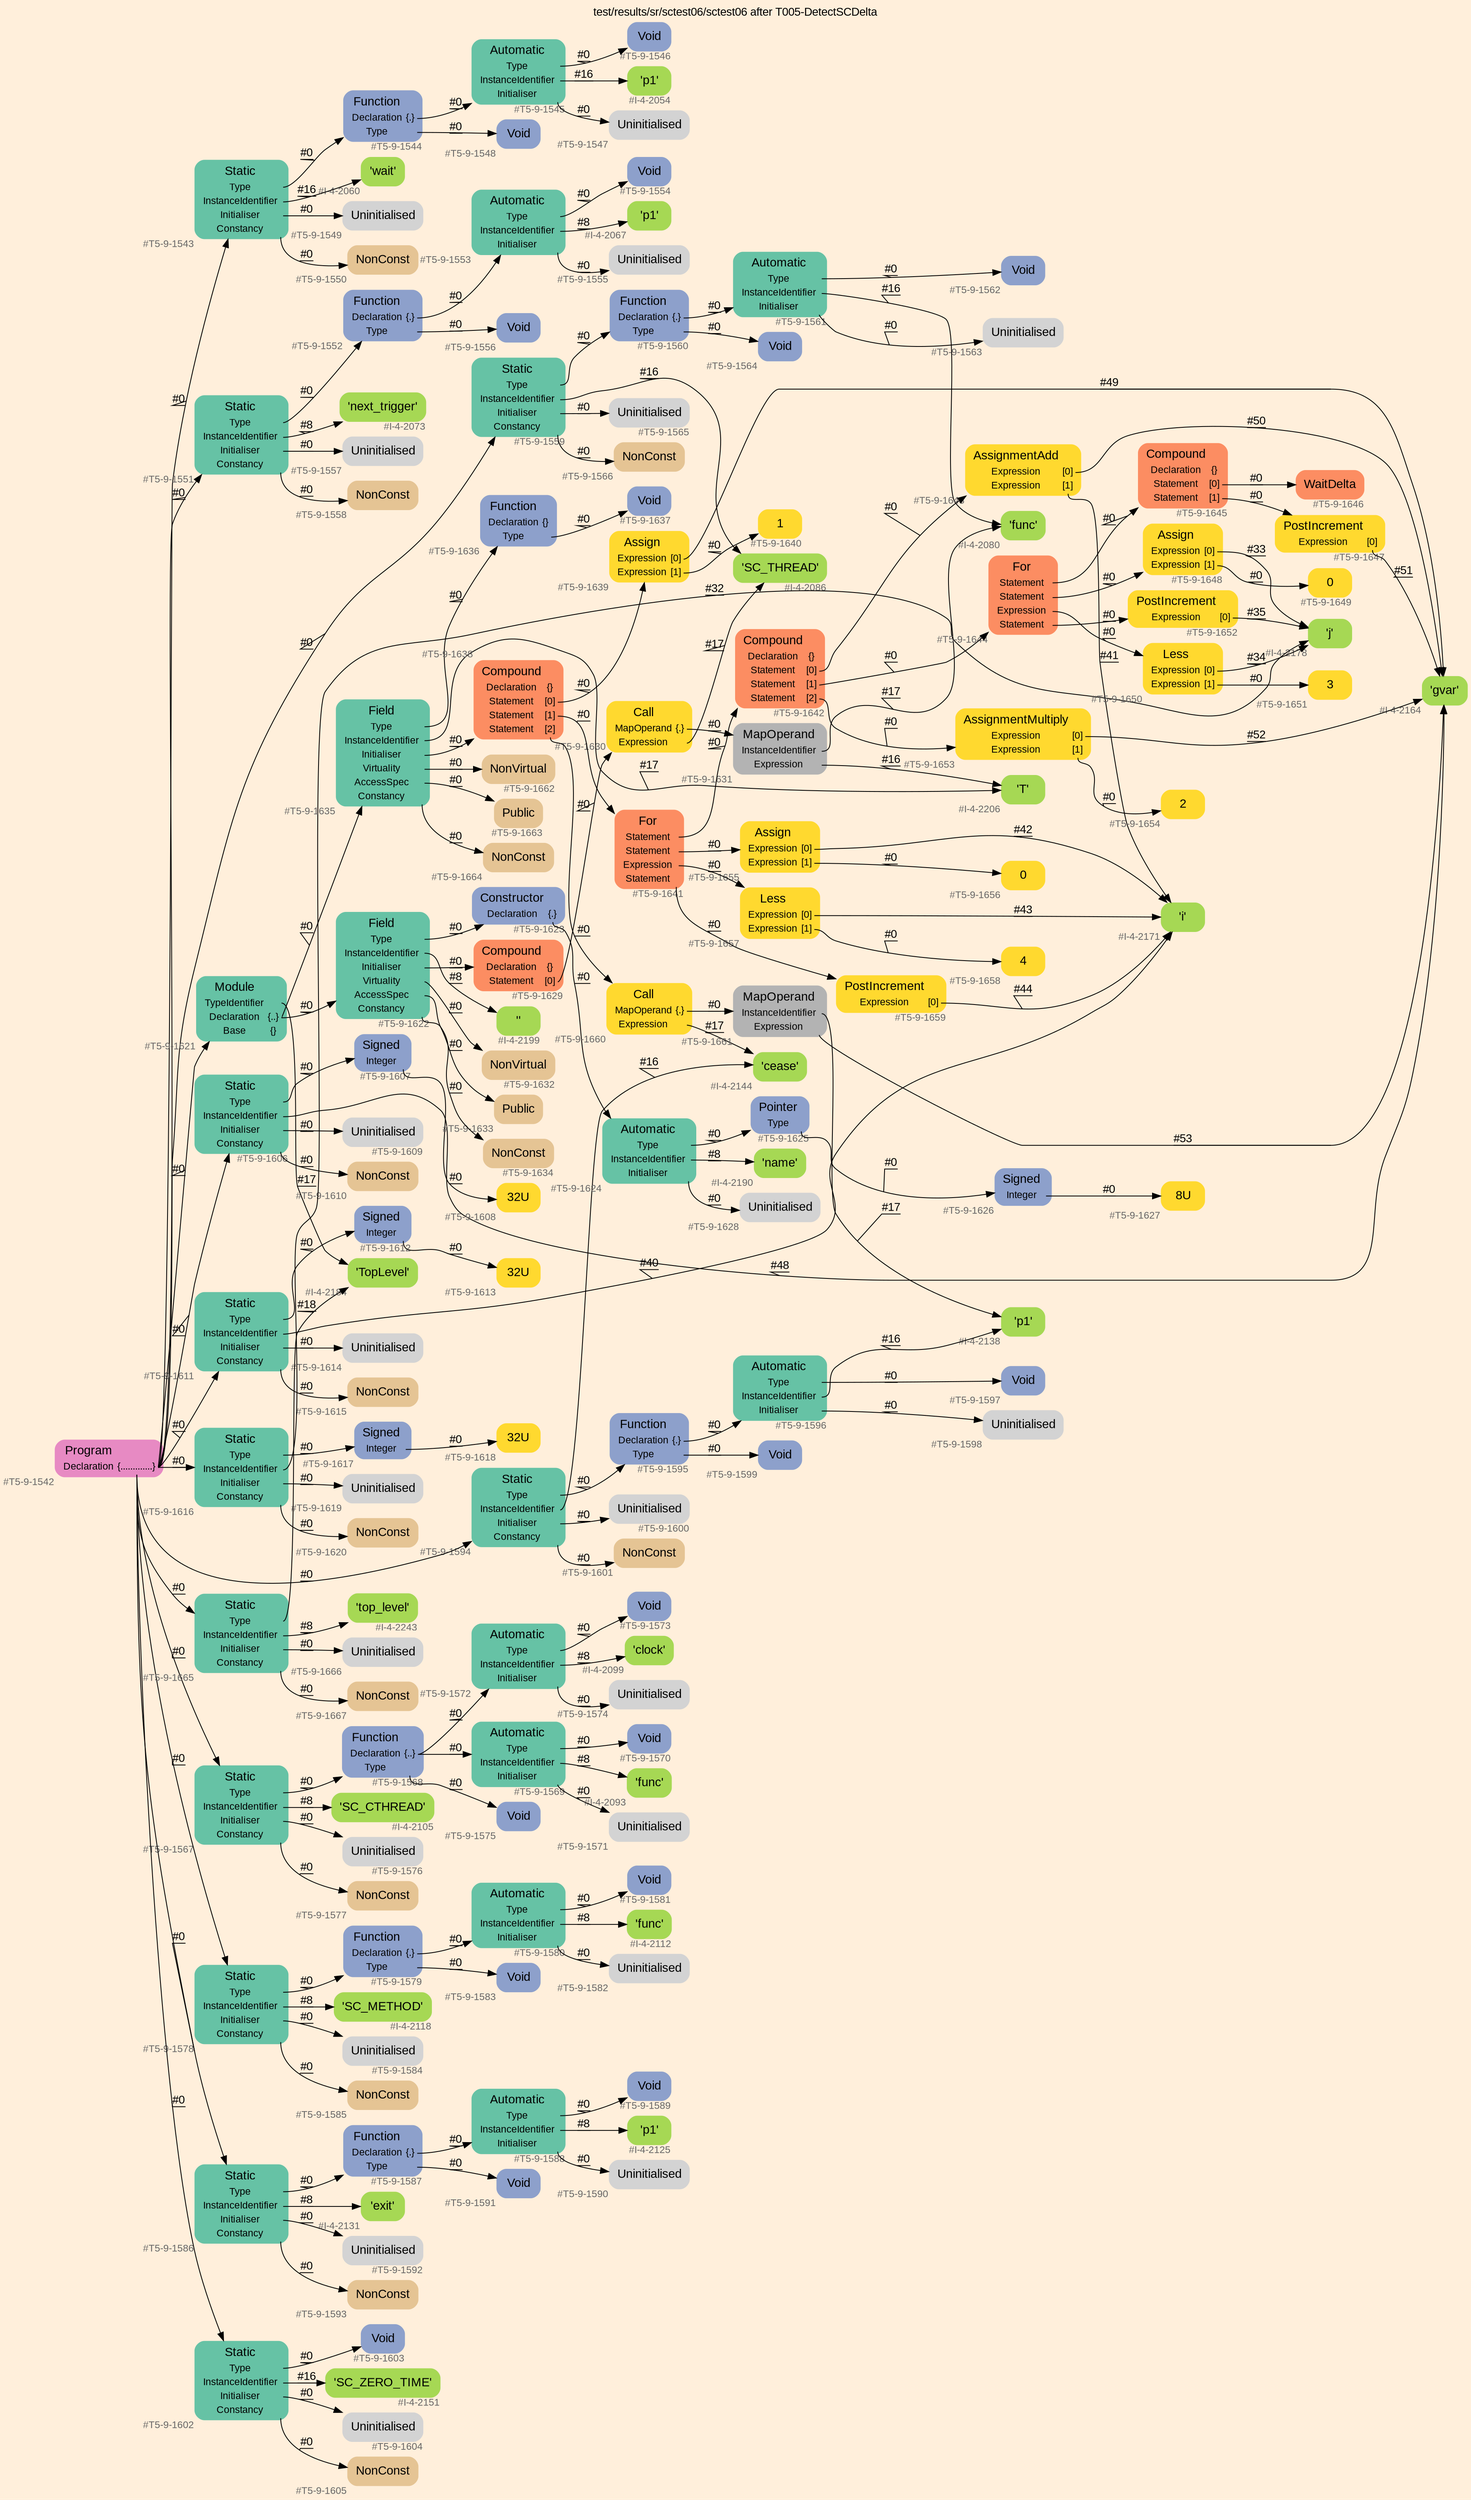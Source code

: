 digraph "test/results/sr/sctest06/sctest06 after T005-DetectSCDelta" {
label = "test/results/sr/sctest06/sctest06 after T005-DetectSCDelta"
labelloc = t
graph [
    rankdir = "LR"
    ranksep = 0.3
    bgcolor = antiquewhite1
    color = black
    fontcolor = black
    fontname = "Arial"
];
node [
    fontname = "Arial"
];
edge [
    fontname = "Arial"
];

// -------------------- node figure --------------------
// -------- block #T5-9-1542 ----------
"#T5-9-1542" [
    fillcolor = "/set28/4"
    xlabel = "#T5-9-1542"
    fontsize = "12"
    fontcolor = grey40
    shape = "plaintext"
    label = <<TABLE BORDER="0" CELLBORDER="0" CELLSPACING="0">
     <TR><TD><FONT COLOR="black" POINT-SIZE="15">Program</FONT></TD></TR>
     <TR><TD><FONT COLOR="black" POINT-SIZE="12">Declaration</FONT></TD><TD PORT="port0"><FONT COLOR="black" POINT-SIZE="12">{.............}</FONT></TD></TR>
    </TABLE>>
    style = "rounded,filled"
];

// -------- block #T5-9-1543 ----------
"#T5-9-1543" [
    fillcolor = "/set28/1"
    xlabel = "#T5-9-1543"
    fontsize = "12"
    fontcolor = grey40
    shape = "plaintext"
    label = <<TABLE BORDER="0" CELLBORDER="0" CELLSPACING="0">
     <TR><TD><FONT COLOR="black" POINT-SIZE="15">Static</FONT></TD></TR>
     <TR><TD><FONT COLOR="black" POINT-SIZE="12">Type</FONT></TD><TD PORT="port0"></TD></TR>
     <TR><TD><FONT COLOR="black" POINT-SIZE="12">InstanceIdentifier</FONT></TD><TD PORT="port1"></TD></TR>
     <TR><TD><FONT COLOR="black" POINT-SIZE="12">Initialiser</FONT></TD><TD PORT="port2"></TD></TR>
     <TR><TD><FONT COLOR="black" POINT-SIZE="12">Constancy</FONT></TD><TD PORT="port3"></TD></TR>
    </TABLE>>
    style = "rounded,filled"
];

// -------- block #T5-9-1544 ----------
"#T5-9-1544" [
    fillcolor = "/set28/3"
    xlabel = "#T5-9-1544"
    fontsize = "12"
    fontcolor = grey40
    shape = "plaintext"
    label = <<TABLE BORDER="0" CELLBORDER="0" CELLSPACING="0">
     <TR><TD><FONT COLOR="black" POINT-SIZE="15">Function</FONT></TD></TR>
     <TR><TD><FONT COLOR="black" POINT-SIZE="12">Declaration</FONT></TD><TD PORT="port0"><FONT COLOR="black" POINT-SIZE="12">{.}</FONT></TD></TR>
     <TR><TD><FONT COLOR="black" POINT-SIZE="12">Type</FONT></TD><TD PORT="port1"></TD></TR>
    </TABLE>>
    style = "rounded,filled"
];

// -------- block #T5-9-1545 ----------
"#T5-9-1545" [
    fillcolor = "/set28/1"
    xlabel = "#T5-9-1545"
    fontsize = "12"
    fontcolor = grey40
    shape = "plaintext"
    label = <<TABLE BORDER="0" CELLBORDER="0" CELLSPACING="0">
     <TR><TD><FONT COLOR="black" POINT-SIZE="15">Automatic</FONT></TD></TR>
     <TR><TD><FONT COLOR="black" POINT-SIZE="12">Type</FONT></TD><TD PORT="port0"></TD></TR>
     <TR><TD><FONT COLOR="black" POINT-SIZE="12">InstanceIdentifier</FONT></TD><TD PORT="port1"></TD></TR>
     <TR><TD><FONT COLOR="black" POINT-SIZE="12">Initialiser</FONT></TD><TD PORT="port2"></TD></TR>
    </TABLE>>
    style = "rounded,filled"
];

// -------- block #T5-9-1546 ----------
"#T5-9-1546" [
    fillcolor = "/set28/3"
    xlabel = "#T5-9-1546"
    fontsize = "12"
    fontcolor = grey40
    shape = "plaintext"
    label = <<TABLE BORDER="0" CELLBORDER="0" CELLSPACING="0">
     <TR><TD><FONT COLOR="black" POINT-SIZE="15">Void</FONT></TD></TR>
    </TABLE>>
    style = "rounded,filled"
];

// -------- block #I-4-2054 ----------
"#I-4-2054" [
    fillcolor = "/set28/5"
    xlabel = "#I-4-2054"
    fontsize = "12"
    fontcolor = grey40
    shape = "plaintext"
    label = <<TABLE BORDER="0" CELLBORDER="0" CELLSPACING="0">
     <TR><TD><FONT COLOR="black" POINT-SIZE="15">'p1'</FONT></TD></TR>
    </TABLE>>
    style = "rounded,filled"
];

// -------- block #T5-9-1547 ----------
"#T5-9-1547" [
    xlabel = "#T5-9-1547"
    fontsize = "12"
    fontcolor = grey40
    shape = "plaintext"
    label = <<TABLE BORDER="0" CELLBORDER="0" CELLSPACING="0">
     <TR><TD><FONT COLOR="black" POINT-SIZE="15">Uninitialised</FONT></TD></TR>
    </TABLE>>
    style = "rounded,filled"
];

// -------- block #T5-9-1548 ----------
"#T5-9-1548" [
    fillcolor = "/set28/3"
    xlabel = "#T5-9-1548"
    fontsize = "12"
    fontcolor = grey40
    shape = "plaintext"
    label = <<TABLE BORDER="0" CELLBORDER="0" CELLSPACING="0">
     <TR><TD><FONT COLOR="black" POINT-SIZE="15">Void</FONT></TD></TR>
    </TABLE>>
    style = "rounded,filled"
];

// -------- block #I-4-2060 ----------
"#I-4-2060" [
    fillcolor = "/set28/5"
    xlabel = "#I-4-2060"
    fontsize = "12"
    fontcolor = grey40
    shape = "plaintext"
    label = <<TABLE BORDER="0" CELLBORDER="0" CELLSPACING="0">
     <TR><TD><FONT COLOR="black" POINT-SIZE="15">'wait'</FONT></TD></TR>
    </TABLE>>
    style = "rounded,filled"
];

// -------- block #T5-9-1549 ----------
"#T5-9-1549" [
    xlabel = "#T5-9-1549"
    fontsize = "12"
    fontcolor = grey40
    shape = "plaintext"
    label = <<TABLE BORDER="0" CELLBORDER="0" CELLSPACING="0">
     <TR><TD><FONT COLOR="black" POINT-SIZE="15">Uninitialised</FONT></TD></TR>
    </TABLE>>
    style = "rounded,filled"
];

// -------- block #T5-9-1550 ----------
"#T5-9-1550" [
    fillcolor = "/set28/7"
    xlabel = "#T5-9-1550"
    fontsize = "12"
    fontcolor = grey40
    shape = "plaintext"
    label = <<TABLE BORDER="0" CELLBORDER="0" CELLSPACING="0">
     <TR><TD><FONT COLOR="black" POINT-SIZE="15">NonConst</FONT></TD></TR>
    </TABLE>>
    style = "rounded,filled"
];

// -------- block #T5-9-1551 ----------
"#T5-9-1551" [
    fillcolor = "/set28/1"
    xlabel = "#T5-9-1551"
    fontsize = "12"
    fontcolor = grey40
    shape = "plaintext"
    label = <<TABLE BORDER="0" CELLBORDER="0" CELLSPACING="0">
     <TR><TD><FONT COLOR="black" POINT-SIZE="15">Static</FONT></TD></TR>
     <TR><TD><FONT COLOR="black" POINT-SIZE="12">Type</FONT></TD><TD PORT="port0"></TD></TR>
     <TR><TD><FONT COLOR="black" POINT-SIZE="12">InstanceIdentifier</FONT></TD><TD PORT="port1"></TD></TR>
     <TR><TD><FONT COLOR="black" POINT-SIZE="12">Initialiser</FONT></TD><TD PORT="port2"></TD></TR>
     <TR><TD><FONT COLOR="black" POINT-SIZE="12">Constancy</FONT></TD><TD PORT="port3"></TD></TR>
    </TABLE>>
    style = "rounded,filled"
];

// -------- block #T5-9-1552 ----------
"#T5-9-1552" [
    fillcolor = "/set28/3"
    xlabel = "#T5-9-1552"
    fontsize = "12"
    fontcolor = grey40
    shape = "plaintext"
    label = <<TABLE BORDER="0" CELLBORDER="0" CELLSPACING="0">
     <TR><TD><FONT COLOR="black" POINT-SIZE="15">Function</FONT></TD></TR>
     <TR><TD><FONT COLOR="black" POINT-SIZE="12">Declaration</FONT></TD><TD PORT="port0"><FONT COLOR="black" POINT-SIZE="12">{.}</FONT></TD></TR>
     <TR><TD><FONT COLOR="black" POINT-SIZE="12">Type</FONT></TD><TD PORT="port1"></TD></TR>
    </TABLE>>
    style = "rounded,filled"
];

// -------- block #T5-9-1553 ----------
"#T5-9-1553" [
    fillcolor = "/set28/1"
    xlabel = "#T5-9-1553"
    fontsize = "12"
    fontcolor = grey40
    shape = "plaintext"
    label = <<TABLE BORDER="0" CELLBORDER="0" CELLSPACING="0">
     <TR><TD><FONT COLOR="black" POINT-SIZE="15">Automatic</FONT></TD></TR>
     <TR><TD><FONT COLOR="black" POINT-SIZE="12">Type</FONT></TD><TD PORT="port0"></TD></TR>
     <TR><TD><FONT COLOR="black" POINT-SIZE="12">InstanceIdentifier</FONT></TD><TD PORT="port1"></TD></TR>
     <TR><TD><FONT COLOR="black" POINT-SIZE="12">Initialiser</FONT></TD><TD PORT="port2"></TD></TR>
    </TABLE>>
    style = "rounded,filled"
];

// -------- block #T5-9-1554 ----------
"#T5-9-1554" [
    fillcolor = "/set28/3"
    xlabel = "#T5-9-1554"
    fontsize = "12"
    fontcolor = grey40
    shape = "plaintext"
    label = <<TABLE BORDER="0" CELLBORDER="0" CELLSPACING="0">
     <TR><TD><FONT COLOR="black" POINT-SIZE="15">Void</FONT></TD></TR>
    </TABLE>>
    style = "rounded,filled"
];

// -------- block #I-4-2067 ----------
"#I-4-2067" [
    fillcolor = "/set28/5"
    xlabel = "#I-4-2067"
    fontsize = "12"
    fontcolor = grey40
    shape = "plaintext"
    label = <<TABLE BORDER="0" CELLBORDER="0" CELLSPACING="0">
     <TR><TD><FONT COLOR="black" POINT-SIZE="15">'p1'</FONT></TD></TR>
    </TABLE>>
    style = "rounded,filled"
];

// -------- block #T5-9-1555 ----------
"#T5-9-1555" [
    xlabel = "#T5-9-1555"
    fontsize = "12"
    fontcolor = grey40
    shape = "plaintext"
    label = <<TABLE BORDER="0" CELLBORDER="0" CELLSPACING="0">
     <TR><TD><FONT COLOR="black" POINT-SIZE="15">Uninitialised</FONT></TD></TR>
    </TABLE>>
    style = "rounded,filled"
];

// -------- block #T5-9-1556 ----------
"#T5-9-1556" [
    fillcolor = "/set28/3"
    xlabel = "#T5-9-1556"
    fontsize = "12"
    fontcolor = grey40
    shape = "plaintext"
    label = <<TABLE BORDER="0" CELLBORDER="0" CELLSPACING="0">
     <TR><TD><FONT COLOR="black" POINT-SIZE="15">Void</FONT></TD></TR>
    </TABLE>>
    style = "rounded,filled"
];

// -------- block #I-4-2073 ----------
"#I-4-2073" [
    fillcolor = "/set28/5"
    xlabel = "#I-4-2073"
    fontsize = "12"
    fontcolor = grey40
    shape = "plaintext"
    label = <<TABLE BORDER="0" CELLBORDER="0" CELLSPACING="0">
     <TR><TD><FONT COLOR="black" POINT-SIZE="15">'next_trigger'</FONT></TD></TR>
    </TABLE>>
    style = "rounded,filled"
];

// -------- block #T5-9-1557 ----------
"#T5-9-1557" [
    xlabel = "#T5-9-1557"
    fontsize = "12"
    fontcolor = grey40
    shape = "plaintext"
    label = <<TABLE BORDER="0" CELLBORDER="0" CELLSPACING="0">
     <TR><TD><FONT COLOR="black" POINT-SIZE="15">Uninitialised</FONT></TD></TR>
    </TABLE>>
    style = "rounded,filled"
];

// -------- block #T5-9-1558 ----------
"#T5-9-1558" [
    fillcolor = "/set28/7"
    xlabel = "#T5-9-1558"
    fontsize = "12"
    fontcolor = grey40
    shape = "plaintext"
    label = <<TABLE BORDER="0" CELLBORDER="0" CELLSPACING="0">
     <TR><TD><FONT COLOR="black" POINT-SIZE="15">NonConst</FONT></TD></TR>
    </TABLE>>
    style = "rounded,filled"
];

// -------- block #T5-9-1559 ----------
"#T5-9-1559" [
    fillcolor = "/set28/1"
    xlabel = "#T5-9-1559"
    fontsize = "12"
    fontcolor = grey40
    shape = "plaintext"
    label = <<TABLE BORDER="0" CELLBORDER="0" CELLSPACING="0">
     <TR><TD><FONT COLOR="black" POINT-SIZE="15">Static</FONT></TD></TR>
     <TR><TD><FONT COLOR="black" POINT-SIZE="12">Type</FONT></TD><TD PORT="port0"></TD></TR>
     <TR><TD><FONT COLOR="black" POINT-SIZE="12">InstanceIdentifier</FONT></TD><TD PORT="port1"></TD></TR>
     <TR><TD><FONT COLOR="black" POINT-SIZE="12">Initialiser</FONT></TD><TD PORT="port2"></TD></TR>
     <TR><TD><FONT COLOR="black" POINT-SIZE="12">Constancy</FONT></TD><TD PORT="port3"></TD></TR>
    </TABLE>>
    style = "rounded,filled"
];

// -------- block #T5-9-1560 ----------
"#T5-9-1560" [
    fillcolor = "/set28/3"
    xlabel = "#T5-9-1560"
    fontsize = "12"
    fontcolor = grey40
    shape = "plaintext"
    label = <<TABLE BORDER="0" CELLBORDER="0" CELLSPACING="0">
     <TR><TD><FONT COLOR="black" POINT-SIZE="15">Function</FONT></TD></TR>
     <TR><TD><FONT COLOR="black" POINT-SIZE="12">Declaration</FONT></TD><TD PORT="port0"><FONT COLOR="black" POINT-SIZE="12">{.}</FONT></TD></TR>
     <TR><TD><FONT COLOR="black" POINT-SIZE="12">Type</FONT></TD><TD PORT="port1"></TD></TR>
    </TABLE>>
    style = "rounded,filled"
];

// -------- block #T5-9-1561 ----------
"#T5-9-1561" [
    fillcolor = "/set28/1"
    xlabel = "#T5-9-1561"
    fontsize = "12"
    fontcolor = grey40
    shape = "plaintext"
    label = <<TABLE BORDER="0" CELLBORDER="0" CELLSPACING="0">
     <TR><TD><FONT COLOR="black" POINT-SIZE="15">Automatic</FONT></TD></TR>
     <TR><TD><FONT COLOR="black" POINT-SIZE="12">Type</FONT></TD><TD PORT="port0"></TD></TR>
     <TR><TD><FONT COLOR="black" POINT-SIZE="12">InstanceIdentifier</FONT></TD><TD PORT="port1"></TD></TR>
     <TR><TD><FONT COLOR="black" POINT-SIZE="12">Initialiser</FONT></TD><TD PORT="port2"></TD></TR>
    </TABLE>>
    style = "rounded,filled"
];

// -------- block #T5-9-1562 ----------
"#T5-9-1562" [
    fillcolor = "/set28/3"
    xlabel = "#T5-9-1562"
    fontsize = "12"
    fontcolor = grey40
    shape = "plaintext"
    label = <<TABLE BORDER="0" CELLBORDER="0" CELLSPACING="0">
     <TR><TD><FONT COLOR="black" POINT-SIZE="15">Void</FONT></TD></TR>
    </TABLE>>
    style = "rounded,filled"
];

// -------- block #I-4-2080 ----------
"#I-4-2080" [
    fillcolor = "/set28/5"
    xlabel = "#I-4-2080"
    fontsize = "12"
    fontcolor = grey40
    shape = "plaintext"
    label = <<TABLE BORDER="0" CELLBORDER="0" CELLSPACING="0">
     <TR><TD><FONT COLOR="black" POINT-SIZE="15">'func'</FONT></TD></TR>
    </TABLE>>
    style = "rounded,filled"
];

// -------- block #T5-9-1563 ----------
"#T5-9-1563" [
    xlabel = "#T5-9-1563"
    fontsize = "12"
    fontcolor = grey40
    shape = "plaintext"
    label = <<TABLE BORDER="0" CELLBORDER="0" CELLSPACING="0">
     <TR><TD><FONT COLOR="black" POINT-SIZE="15">Uninitialised</FONT></TD></TR>
    </TABLE>>
    style = "rounded,filled"
];

// -------- block #T5-9-1564 ----------
"#T5-9-1564" [
    fillcolor = "/set28/3"
    xlabel = "#T5-9-1564"
    fontsize = "12"
    fontcolor = grey40
    shape = "plaintext"
    label = <<TABLE BORDER="0" CELLBORDER="0" CELLSPACING="0">
     <TR><TD><FONT COLOR="black" POINT-SIZE="15">Void</FONT></TD></TR>
    </TABLE>>
    style = "rounded,filled"
];

// -------- block #I-4-2086 ----------
"#I-4-2086" [
    fillcolor = "/set28/5"
    xlabel = "#I-4-2086"
    fontsize = "12"
    fontcolor = grey40
    shape = "plaintext"
    label = <<TABLE BORDER="0" CELLBORDER="0" CELLSPACING="0">
     <TR><TD><FONT COLOR="black" POINT-SIZE="15">'SC_THREAD'</FONT></TD></TR>
    </TABLE>>
    style = "rounded,filled"
];

// -------- block #T5-9-1565 ----------
"#T5-9-1565" [
    xlabel = "#T5-9-1565"
    fontsize = "12"
    fontcolor = grey40
    shape = "plaintext"
    label = <<TABLE BORDER="0" CELLBORDER="0" CELLSPACING="0">
     <TR><TD><FONT COLOR="black" POINT-SIZE="15">Uninitialised</FONT></TD></TR>
    </TABLE>>
    style = "rounded,filled"
];

// -------- block #T5-9-1566 ----------
"#T5-9-1566" [
    fillcolor = "/set28/7"
    xlabel = "#T5-9-1566"
    fontsize = "12"
    fontcolor = grey40
    shape = "plaintext"
    label = <<TABLE BORDER="0" CELLBORDER="0" CELLSPACING="0">
     <TR><TD><FONT COLOR="black" POINT-SIZE="15">NonConst</FONT></TD></TR>
    </TABLE>>
    style = "rounded,filled"
];

// -------- block #T5-9-1567 ----------
"#T5-9-1567" [
    fillcolor = "/set28/1"
    xlabel = "#T5-9-1567"
    fontsize = "12"
    fontcolor = grey40
    shape = "plaintext"
    label = <<TABLE BORDER="0" CELLBORDER="0" CELLSPACING="0">
     <TR><TD><FONT COLOR="black" POINT-SIZE="15">Static</FONT></TD></TR>
     <TR><TD><FONT COLOR="black" POINT-SIZE="12">Type</FONT></TD><TD PORT="port0"></TD></TR>
     <TR><TD><FONT COLOR="black" POINT-SIZE="12">InstanceIdentifier</FONT></TD><TD PORT="port1"></TD></TR>
     <TR><TD><FONT COLOR="black" POINT-SIZE="12">Initialiser</FONT></TD><TD PORT="port2"></TD></TR>
     <TR><TD><FONT COLOR="black" POINT-SIZE="12">Constancy</FONT></TD><TD PORT="port3"></TD></TR>
    </TABLE>>
    style = "rounded,filled"
];

// -------- block #T5-9-1568 ----------
"#T5-9-1568" [
    fillcolor = "/set28/3"
    xlabel = "#T5-9-1568"
    fontsize = "12"
    fontcolor = grey40
    shape = "plaintext"
    label = <<TABLE BORDER="0" CELLBORDER="0" CELLSPACING="0">
     <TR><TD><FONT COLOR="black" POINT-SIZE="15">Function</FONT></TD></TR>
     <TR><TD><FONT COLOR="black" POINT-SIZE="12">Declaration</FONT></TD><TD PORT="port0"><FONT COLOR="black" POINT-SIZE="12">{..}</FONT></TD></TR>
     <TR><TD><FONT COLOR="black" POINT-SIZE="12">Type</FONT></TD><TD PORT="port1"></TD></TR>
    </TABLE>>
    style = "rounded,filled"
];

// -------- block #T5-9-1569 ----------
"#T5-9-1569" [
    fillcolor = "/set28/1"
    xlabel = "#T5-9-1569"
    fontsize = "12"
    fontcolor = grey40
    shape = "plaintext"
    label = <<TABLE BORDER="0" CELLBORDER="0" CELLSPACING="0">
     <TR><TD><FONT COLOR="black" POINT-SIZE="15">Automatic</FONT></TD></TR>
     <TR><TD><FONT COLOR="black" POINT-SIZE="12">Type</FONT></TD><TD PORT="port0"></TD></TR>
     <TR><TD><FONT COLOR="black" POINT-SIZE="12">InstanceIdentifier</FONT></TD><TD PORT="port1"></TD></TR>
     <TR><TD><FONT COLOR="black" POINT-SIZE="12">Initialiser</FONT></TD><TD PORT="port2"></TD></TR>
    </TABLE>>
    style = "rounded,filled"
];

// -------- block #T5-9-1570 ----------
"#T5-9-1570" [
    fillcolor = "/set28/3"
    xlabel = "#T5-9-1570"
    fontsize = "12"
    fontcolor = grey40
    shape = "plaintext"
    label = <<TABLE BORDER="0" CELLBORDER="0" CELLSPACING="0">
     <TR><TD><FONT COLOR="black" POINT-SIZE="15">Void</FONT></TD></TR>
    </TABLE>>
    style = "rounded,filled"
];

// -------- block #I-4-2093 ----------
"#I-4-2093" [
    fillcolor = "/set28/5"
    xlabel = "#I-4-2093"
    fontsize = "12"
    fontcolor = grey40
    shape = "plaintext"
    label = <<TABLE BORDER="0" CELLBORDER="0" CELLSPACING="0">
     <TR><TD><FONT COLOR="black" POINT-SIZE="15">'func'</FONT></TD></TR>
    </TABLE>>
    style = "rounded,filled"
];

// -------- block #T5-9-1571 ----------
"#T5-9-1571" [
    xlabel = "#T5-9-1571"
    fontsize = "12"
    fontcolor = grey40
    shape = "plaintext"
    label = <<TABLE BORDER="0" CELLBORDER="0" CELLSPACING="0">
     <TR><TD><FONT COLOR="black" POINT-SIZE="15">Uninitialised</FONT></TD></TR>
    </TABLE>>
    style = "rounded,filled"
];

// -------- block #T5-9-1572 ----------
"#T5-9-1572" [
    fillcolor = "/set28/1"
    xlabel = "#T5-9-1572"
    fontsize = "12"
    fontcolor = grey40
    shape = "plaintext"
    label = <<TABLE BORDER="0" CELLBORDER="0" CELLSPACING="0">
     <TR><TD><FONT COLOR="black" POINT-SIZE="15">Automatic</FONT></TD></TR>
     <TR><TD><FONT COLOR="black" POINT-SIZE="12">Type</FONT></TD><TD PORT="port0"></TD></TR>
     <TR><TD><FONT COLOR="black" POINT-SIZE="12">InstanceIdentifier</FONT></TD><TD PORT="port1"></TD></TR>
     <TR><TD><FONT COLOR="black" POINT-SIZE="12">Initialiser</FONT></TD><TD PORT="port2"></TD></TR>
    </TABLE>>
    style = "rounded,filled"
];

// -------- block #T5-9-1573 ----------
"#T5-9-1573" [
    fillcolor = "/set28/3"
    xlabel = "#T5-9-1573"
    fontsize = "12"
    fontcolor = grey40
    shape = "plaintext"
    label = <<TABLE BORDER="0" CELLBORDER="0" CELLSPACING="0">
     <TR><TD><FONT COLOR="black" POINT-SIZE="15">Void</FONT></TD></TR>
    </TABLE>>
    style = "rounded,filled"
];

// -------- block #I-4-2099 ----------
"#I-4-2099" [
    fillcolor = "/set28/5"
    xlabel = "#I-4-2099"
    fontsize = "12"
    fontcolor = grey40
    shape = "plaintext"
    label = <<TABLE BORDER="0" CELLBORDER="0" CELLSPACING="0">
     <TR><TD><FONT COLOR="black" POINT-SIZE="15">'clock'</FONT></TD></TR>
    </TABLE>>
    style = "rounded,filled"
];

// -------- block #T5-9-1574 ----------
"#T5-9-1574" [
    xlabel = "#T5-9-1574"
    fontsize = "12"
    fontcolor = grey40
    shape = "plaintext"
    label = <<TABLE BORDER="0" CELLBORDER="0" CELLSPACING="0">
     <TR><TD><FONT COLOR="black" POINT-SIZE="15">Uninitialised</FONT></TD></TR>
    </TABLE>>
    style = "rounded,filled"
];

// -------- block #T5-9-1575 ----------
"#T5-9-1575" [
    fillcolor = "/set28/3"
    xlabel = "#T5-9-1575"
    fontsize = "12"
    fontcolor = grey40
    shape = "plaintext"
    label = <<TABLE BORDER="0" CELLBORDER="0" CELLSPACING="0">
     <TR><TD><FONT COLOR="black" POINT-SIZE="15">Void</FONT></TD></TR>
    </TABLE>>
    style = "rounded,filled"
];

// -------- block #I-4-2105 ----------
"#I-4-2105" [
    fillcolor = "/set28/5"
    xlabel = "#I-4-2105"
    fontsize = "12"
    fontcolor = grey40
    shape = "plaintext"
    label = <<TABLE BORDER="0" CELLBORDER="0" CELLSPACING="0">
     <TR><TD><FONT COLOR="black" POINT-SIZE="15">'SC_CTHREAD'</FONT></TD></TR>
    </TABLE>>
    style = "rounded,filled"
];

// -------- block #T5-9-1576 ----------
"#T5-9-1576" [
    xlabel = "#T5-9-1576"
    fontsize = "12"
    fontcolor = grey40
    shape = "plaintext"
    label = <<TABLE BORDER="0" CELLBORDER="0" CELLSPACING="0">
     <TR><TD><FONT COLOR="black" POINT-SIZE="15">Uninitialised</FONT></TD></TR>
    </TABLE>>
    style = "rounded,filled"
];

// -------- block #T5-9-1577 ----------
"#T5-9-1577" [
    fillcolor = "/set28/7"
    xlabel = "#T5-9-1577"
    fontsize = "12"
    fontcolor = grey40
    shape = "plaintext"
    label = <<TABLE BORDER="0" CELLBORDER="0" CELLSPACING="0">
     <TR><TD><FONT COLOR="black" POINT-SIZE="15">NonConst</FONT></TD></TR>
    </TABLE>>
    style = "rounded,filled"
];

// -------- block #T5-9-1578 ----------
"#T5-9-1578" [
    fillcolor = "/set28/1"
    xlabel = "#T5-9-1578"
    fontsize = "12"
    fontcolor = grey40
    shape = "plaintext"
    label = <<TABLE BORDER="0" CELLBORDER="0" CELLSPACING="0">
     <TR><TD><FONT COLOR="black" POINT-SIZE="15">Static</FONT></TD></TR>
     <TR><TD><FONT COLOR="black" POINT-SIZE="12">Type</FONT></TD><TD PORT="port0"></TD></TR>
     <TR><TD><FONT COLOR="black" POINT-SIZE="12">InstanceIdentifier</FONT></TD><TD PORT="port1"></TD></TR>
     <TR><TD><FONT COLOR="black" POINT-SIZE="12">Initialiser</FONT></TD><TD PORT="port2"></TD></TR>
     <TR><TD><FONT COLOR="black" POINT-SIZE="12">Constancy</FONT></TD><TD PORT="port3"></TD></TR>
    </TABLE>>
    style = "rounded,filled"
];

// -------- block #T5-9-1579 ----------
"#T5-9-1579" [
    fillcolor = "/set28/3"
    xlabel = "#T5-9-1579"
    fontsize = "12"
    fontcolor = grey40
    shape = "plaintext"
    label = <<TABLE BORDER="0" CELLBORDER="0" CELLSPACING="0">
     <TR><TD><FONT COLOR="black" POINT-SIZE="15">Function</FONT></TD></TR>
     <TR><TD><FONT COLOR="black" POINT-SIZE="12">Declaration</FONT></TD><TD PORT="port0"><FONT COLOR="black" POINT-SIZE="12">{.}</FONT></TD></TR>
     <TR><TD><FONT COLOR="black" POINT-SIZE="12">Type</FONT></TD><TD PORT="port1"></TD></TR>
    </TABLE>>
    style = "rounded,filled"
];

// -------- block #T5-9-1580 ----------
"#T5-9-1580" [
    fillcolor = "/set28/1"
    xlabel = "#T5-9-1580"
    fontsize = "12"
    fontcolor = grey40
    shape = "plaintext"
    label = <<TABLE BORDER="0" CELLBORDER="0" CELLSPACING="0">
     <TR><TD><FONT COLOR="black" POINT-SIZE="15">Automatic</FONT></TD></TR>
     <TR><TD><FONT COLOR="black" POINT-SIZE="12">Type</FONT></TD><TD PORT="port0"></TD></TR>
     <TR><TD><FONT COLOR="black" POINT-SIZE="12">InstanceIdentifier</FONT></TD><TD PORT="port1"></TD></TR>
     <TR><TD><FONT COLOR="black" POINT-SIZE="12">Initialiser</FONT></TD><TD PORT="port2"></TD></TR>
    </TABLE>>
    style = "rounded,filled"
];

// -------- block #T5-9-1581 ----------
"#T5-9-1581" [
    fillcolor = "/set28/3"
    xlabel = "#T5-9-1581"
    fontsize = "12"
    fontcolor = grey40
    shape = "plaintext"
    label = <<TABLE BORDER="0" CELLBORDER="0" CELLSPACING="0">
     <TR><TD><FONT COLOR="black" POINT-SIZE="15">Void</FONT></TD></TR>
    </TABLE>>
    style = "rounded,filled"
];

// -------- block #I-4-2112 ----------
"#I-4-2112" [
    fillcolor = "/set28/5"
    xlabel = "#I-4-2112"
    fontsize = "12"
    fontcolor = grey40
    shape = "plaintext"
    label = <<TABLE BORDER="0" CELLBORDER="0" CELLSPACING="0">
     <TR><TD><FONT COLOR="black" POINT-SIZE="15">'func'</FONT></TD></TR>
    </TABLE>>
    style = "rounded,filled"
];

// -------- block #T5-9-1582 ----------
"#T5-9-1582" [
    xlabel = "#T5-9-1582"
    fontsize = "12"
    fontcolor = grey40
    shape = "plaintext"
    label = <<TABLE BORDER="0" CELLBORDER="0" CELLSPACING="0">
     <TR><TD><FONT COLOR="black" POINT-SIZE="15">Uninitialised</FONT></TD></TR>
    </TABLE>>
    style = "rounded,filled"
];

// -------- block #T5-9-1583 ----------
"#T5-9-1583" [
    fillcolor = "/set28/3"
    xlabel = "#T5-9-1583"
    fontsize = "12"
    fontcolor = grey40
    shape = "plaintext"
    label = <<TABLE BORDER="0" CELLBORDER="0" CELLSPACING="0">
     <TR><TD><FONT COLOR="black" POINT-SIZE="15">Void</FONT></TD></TR>
    </TABLE>>
    style = "rounded,filled"
];

// -------- block #I-4-2118 ----------
"#I-4-2118" [
    fillcolor = "/set28/5"
    xlabel = "#I-4-2118"
    fontsize = "12"
    fontcolor = grey40
    shape = "plaintext"
    label = <<TABLE BORDER="0" CELLBORDER="0" CELLSPACING="0">
     <TR><TD><FONT COLOR="black" POINT-SIZE="15">'SC_METHOD'</FONT></TD></TR>
    </TABLE>>
    style = "rounded,filled"
];

// -------- block #T5-9-1584 ----------
"#T5-9-1584" [
    xlabel = "#T5-9-1584"
    fontsize = "12"
    fontcolor = grey40
    shape = "plaintext"
    label = <<TABLE BORDER="0" CELLBORDER="0" CELLSPACING="0">
     <TR><TD><FONT COLOR="black" POINT-SIZE="15">Uninitialised</FONT></TD></TR>
    </TABLE>>
    style = "rounded,filled"
];

// -------- block #T5-9-1585 ----------
"#T5-9-1585" [
    fillcolor = "/set28/7"
    xlabel = "#T5-9-1585"
    fontsize = "12"
    fontcolor = grey40
    shape = "plaintext"
    label = <<TABLE BORDER="0" CELLBORDER="0" CELLSPACING="0">
     <TR><TD><FONT COLOR="black" POINT-SIZE="15">NonConst</FONT></TD></TR>
    </TABLE>>
    style = "rounded,filled"
];

// -------- block #T5-9-1586 ----------
"#T5-9-1586" [
    fillcolor = "/set28/1"
    xlabel = "#T5-9-1586"
    fontsize = "12"
    fontcolor = grey40
    shape = "plaintext"
    label = <<TABLE BORDER="0" CELLBORDER="0" CELLSPACING="0">
     <TR><TD><FONT COLOR="black" POINT-SIZE="15">Static</FONT></TD></TR>
     <TR><TD><FONT COLOR="black" POINT-SIZE="12">Type</FONT></TD><TD PORT="port0"></TD></TR>
     <TR><TD><FONT COLOR="black" POINT-SIZE="12">InstanceIdentifier</FONT></TD><TD PORT="port1"></TD></TR>
     <TR><TD><FONT COLOR="black" POINT-SIZE="12">Initialiser</FONT></TD><TD PORT="port2"></TD></TR>
     <TR><TD><FONT COLOR="black" POINT-SIZE="12">Constancy</FONT></TD><TD PORT="port3"></TD></TR>
    </TABLE>>
    style = "rounded,filled"
];

// -------- block #T5-9-1587 ----------
"#T5-9-1587" [
    fillcolor = "/set28/3"
    xlabel = "#T5-9-1587"
    fontsize = "12"
    fontcolor = grey40
    shape = "plaintext"
    label = <<TABLE BORDER="0" CELLBORDER="0" CELLSPACING="0">
     <TR><TD><FONT COLOR="black" POINT-SIZE="15">Function</FONT></TD></TR>
     <TR><TD><FONT COLOR="black" POINT-SIZE="12">Declaration</FONT></TD><TD PORT="port0"><FONT COLOR="black" POINT-SIZE="12">{.}</FONT></TD></TR>
     <TR><TD><FONT COLOR="black" POINT-SIZE="12">Type</FONT></TD><TD PORT="port1"></TD></TR>
    </TABLE>>
    style = "rounded,filled"
];

// -------- block #T5-9-1588 ----------
"#T5-9-1588" [
    fillcolor = "/set28/1"
    xlabel = "#T5-9-1588"
    fontsize = "12"
    fontcolor = grey40
    shape = "plaintext"
    label = <<TABLE BORDER="0" CELLBORDER="0" CELLSPACING="0">
     <TR><TD><FONT COLOR="black" POINT-SIZE="15">Automatic</FONT></TD></TR>
     <TR><TD><FONT COLOR="black" POINT-SIZE="12">Type</FONT></TD><TD PORT="port0"></TD></TR>
     <TR><TD><FONT COLOR="black" POINT-SIZE="12">InstanceIdentifier</FONT></TD><TD PORT="port1"></TD></TR>
     <TR><TD><FONT COLOR="black" POINT-SIZE="12">Initialiser</FONT></TD><TD PORT="port2"></TD></TR>
    </TABLE>>
    style = "rounded,filled"
];

// -------- block #T5-9-1589 ----------
"#T5-9-1589" [
    fillcolor = "/set28/3"
    xlabel = "#T5-9-1589"
    fontsize = "12"
    fontcolor = grey40
    shape = "plaintext"
    label = <<TABLE BORDER="0" CELLBORDER="0" CELLSPACING="0">
     <TR><TD><FONT COLOR="black" POINT-SIZE="15">Void</FONT></TD></TR>
    </TABLE>>
    style = "rounded,filled"
];

// -------- block #I-4-2125 ----------
"#I-4-2125" [
    fillcolor = "/set28/5"
    xlabel = "#I-4-2125"
    fontsize = "12"
    fontcolor = grey40
    shape = "plaintext"
    label = <<TABLE BORDER="0" CELLBORDER="0" CELLSPACING="0">
     <TR><TD><FONT COLOR="black" POINT-SIZE="15">'p1'</FONT></TD></TR>
    </TABLE>>
    style = "rounded,filled"
];

// -------- block #T5-9-1590 ----------
"#T5-9-1590" [
    xlabel = "#T5-9-1590"
    fontsize = "12"
    fontcolor = grey40
    shape = "plaintext"
    label = <<TABLE BORDER="0" CELLBORDER="0" CELLSPACING="0">
     <TR><TD><FONT COLOR="black" POINT-SIZE="15">Uninitialised</FONT></TD></TR>
    </TABLE>>
    style = "rounded,filled"
];

// -------- block #T5-9-1591 ----------
"#T5-9-1591" [
    fillcolor = "/set28/3"
    xlabel = "#T5-9-1591"
    fontsize = "12"
    fontcolor = grey40
    shape = "plaintext"
    label = <<TABLE BORDER="0" CELLBORDER="0" CELLSPACING="0">
     <TR><TD><FONT COLOR="black" POINT-SIZE="15">Void</FONT></TD></TR>
    </TABLE>>
    style = "rounded,filled"
];

// -------- block #I-4-2131 ----------
"#I-4-2131" [
    fillcolor = "/set28/5"
    xlabel = "#I-4-2131"
    fontsize = "12"
    fontcolor = grey40
    shape = "plaintext"
    label = <<TABLE BORDER="0" CELLBORDER="0" CELLSPACING="0">
     <TR><TD><FONT COLOR="black" POINT-SIZE="15">'exit'</FONT></TD></TR>
    </TABLE>>
    style = "rounded,filled"
];

// -------- block #T5-9-1592 ----------
"#T5-9-1592" [
    xlabel = "#T5-9-1592"
    fontsize = "12"
    fontcolor = grey40
    shape = "plaintext"
    label = <<TABLE BORDER="0" CELLBORDER="0" CELLSPACING="0">
     <TR><TD><FONT COLOR="black" POINT-SIZE="15">Uninitialised</FONT></TD></TR>
    </TABLE>>
    style = "rounded,filled"
];

// -------- block #T5-9-1593 ----------
"#T5-9-1593" [
    fillcolor = "/set28/7"
    xlabel = "#T5-9-1593"
    fontsize = "12"
    fontcolor = grey40
    shape = "plaintext"
    label = <<TABLE BORDER="0" CELLBORDER="0" CELLSPACING="0">
     <TR><TD><FONT COLOR="black" POINT-SIZE="15">NonConst</FONT></TD></TR>
    </TABLE>>
    style = "rounded,filled"
];

// -------- block #T5-9-1594 ----------
"#T5-9-1594" [
    fillcolor = "/set28/1"
    xlabel = "#T5-9-1594"
    fontsize = "12"
    fontcolor = grey40
    shape = "plaintext"
    label = <<TABLE BORDER="0" CELLBORDER="0" CELLSPACING="0">
     <TR><TD><FONT COLOR="black" POINT-SIZE="15">Static</FONT></TD></TR>
     <TR><TD><FONT COLOR="black" POINT-SIZE="12">Type</FONT></TD><TD PORT="port0"></TD></TR>
     <TR><TD><FONT COLOR="black" POINT-SIZE="12">InstanceIdentifier</FONT></TD><TD PORT="port1"></TD></TR>
     <TR><TD><FONT COLOR="black" POINT-SIZE="12">Initialiser</FONT></TD><TD PORT="port2"></TD></TR>
     <TR><TD><FONT COLOR="black" POINT-SIZE="12">Constancy</FONT></TD><TD PORT="port3"></TD></TR>
    </TABLE>>
    style = "rounded,filled"
];

// -------- block #T5-9-1595 ----------
"#T5-9-1595" [
    fillcolor = "/set28/3"
    xlabel = "#T5-9-1595"
    fontsize = "12"
    fontcolor = grey40
    shape = "plaintext"
    label = <<TABLE BORDER="0" CELLBORDER="0" CELLSPACING="0">
     <TR><TD><FONT COLOR="black" POINT-SIZE="15">Function</FONT></TD></TR>
     <TR><TD><FONT COLOR="black" POINT-SIZE="12">Declaration</FONT></TD><TD PORT="port0"><FONT COLOR="black" POINT-SIZE="12">{.}</FONT></TD></TR>
     <TR><TD><FONT COLOR="black" POINT-SIZE="12">Type</FONT></TD><TD PORT="port1"></TD></TR>
    </TABLE>>
    style = "rounded,filled"
];

// -------- block #T5-9-1596 ----------
"#T5-9-1596" [
    fillcolor = "/set28/1"
    xlabel = "#T5-9-1596"
    fontsize = "12"
    fontcolor = grey40
    shape = "plaintext"
    label = <<TABLE BORDER="0" CELLBORDER="0" CELLSPACING="0">
     <TR><TD><FONT COLOR="black" POINT-SIZE="15">Automatic</FONT></TD></TR>
     <TR><TD><FONT COLOR="black" POINT-SIZE="12">Type</FONT></TD><TD PORT="port0"></TD></TR>
     <TR><TD><FONT COLOR="black" POINT-SIZE="12">InstanceIdentifier</FONT></TD><TD PORT="port1"></TD></TR>
     <TR><TD><FONT COLOR="black" POINT-SIZE="12">Initialiser</FONT></TD><TD PORT="port2"></TD></TR>
    </TABLE>>
    style = "rounded,filled"
];

// -------- block #T5-9-1597 ----------
"#T5-9-1597" [
    fillcolor = "/set28/3"
    xlabel = "#T5-9-1597"
    fontsize = "12"
    fontcolor = grey40
    shape = "plaintext"
    label = <<TABLE BORDER="0" CELLBORDER="0" CELLSPACING="0">
     <TR><TD><FONT COLOR="black" POINT-SIZE="15">Void</FONT></TD></TR>
    </TABLE>>
    style = "rounded,filled"
];

// -------- block #I-4-2138 ----------
"#I-4-2138" [
    fillcolor = "/set28/5"
    xlabel = "#I-4-2138"
    fontsize = "12"
    fontcolor = grey40
    shape = "plaintext"
    label = <<TABLE BORDER="0" CELLBORDER="0" CELLSPACING="0">
     <TR><TD><FONT COLOR="black" POINT-SIZE="15">'p1'</FONT></TD></TR>
    </TABLE>>
    style = "rounded,filled"
];

// -------- block #T5-9-1598 ----------
"#T5-9-1598" [
    xlabel = "#T5-9-1598"
    fontsize = "12"
    fontcolor = grey40
    shape = "plaintext"
    label = <<TABLE BORDER="0" CELLBORDER="0" CELLSPACING="0">
     <TR><TD><FONT COLOR="black" POINT-SIZE="15">Uninitialised</FONT></TD></TR>
    </TABLE>>
    style = "rounded,filled"
];

// -------- block #T5-9-1599 ----------
"#T5-9-1599" [
    fillcolor = "/set28/3"
    xlabel = "#T5-9-1599"
    fontsize = "12"
    fontcolor = grey40
    shape = "plaintext"
    label = <<TABLE BORDER="0" CELLBORDER="0" CELLSPACING="0">
     <TR><TD><FONT COLOR="black" POINT-SIZE="15">Void</FONT></TD></TR>
    </TABLE>>
    style = "rounded,filled"
];

// -------- block #I-4-2144 ----------
"#I-4-2144" [
    fillcolor = "/set28/5"
    xlabel = "#I-4-2144"
    fontsize = "12"
    fontcolor = grey40
    shape = "plaintext"
    label = <<TABLE BORDER="0" CELLBORDER="0" CELLSPACING="0">
     <TR><TD><FONT COLOR="black" POINT-SIZE="15">'cease'</FONT></TD></TR>
    </TABLE>>
    style = "rounded,filled"
];

// -------- block #T5-9-1600 ----------
"#T5-9-1600" [
    xlabel = "#T5-9-1600"
    fontsize = "12"
    fontcolor = grey40
    shape = "plaintext"
    label = <<TABLE BORDER="0" CELLBORDER="0" CELLSPACING="0">
     <TR><TD><FONT COLOR="black" POINT-SIZE="15">Uninitialised</FONT></TD></TR>
    </TABLE>>
    style = "rounded,filled"
];

// -------- block #T5-9-1601 ----------
"#T5-9-1601" [
    fillcolor = "/set28/7"
    xlabel = "#T5-9-1601"
    fontsize = "12"
    fontcolor = grey40
    shape = "plaintext"
    label = <<TABLE BORDER="0" CELLBORDER="0" CELLSPACING="0">
     <TR><TD><FONT COLOR="black" POINT-SIZE="15">NonConst</FONT></TD></TR>
    </TABLE>>
    style = "rounded,filled"
];

// -------- block #T5-9-1602 ----------
"#T5-9-1602" [
    fillcolor = "/set28/1"
    xlabel = "#T5-9-1602"
    fontsize = "12"
    fontcolor = grey40
    shape = "plaintext"
    label = <<TABLE BORDER="0" CELLBORDER="0" CELLSPACING="0">
     <TR><TD><FONT COLOR="black" POINT-SIZE="15">Static</FONT></TD></TR>
     <TR><TD><FONT COLOR="black" POINT-SIZE="12">Type</FONT></TD><TD PORT="port0"></TD></TR>
     <TR><TD><FONT COLOR="black" POINT-SIZE="12">InstanceIdentifier</FONT></TD><TD PORT="port1"></TD></TR>
     <TR><TD><FONT COLOR="black" POINT-SIZE="12">Initialiser</FONT></TD><TD PORT="port2"></TD></TR>
     <TR><TD><FONT COLOR="black" POINT-SIZE="12">Constancy</FONT></TD><TD PORT="port3"></TD></TR>
    </TABLE>>
    style = "rounded,filled"
];

// -------- block #T5-9-1603 ----------
"#T5-9-1603" [
    fillcolor = "/set28/3"
    xlabel = "#T5-9-1603"
    fontsize = "12"
    fontcolor = grey40
    shape = "plaintext"
    label = <<TABLE BORDER="0" CELLBORDER="0" CELLSPACING="0">
     <TR><TD><FONT COLOR="black" POINT-SIZE="15">Void</FONT></TD></TR>
    </TABLE>>
    style = "rounded,filled"
];

// -------- block #I-4-2151 ----------
"#I-4-2151" [
    fillcolor = "/set28/5"
    xlabel = "#I-4-2151"
    fontsize = "12"
    fontcolor = grey40
    shape = "plaintext"
    label = <<TABLE BORDER="0" CELLBORDER="0" CELLSPACING="0">
     <TR><TD><FONT COLOR="black" POINT-SIZE="15">'SC_ZERO_TIME'</FONT></TD></TR>
    </TABLE>>
    style = "rounded,filled"
];

// -------- block #T5-9-1604 ----------
"#T5-9-1604" [
    xlabel = "#T5-9-1604"
    fontsize = "12"
    fontcolor = grey40
    shape = "plaintext"
    label = <<TABLE BORDER="0" CELLBORDER="0" CELLSPACING="0">
     <TR><TD><FONT COLOR="black" POINT-SIZE="15">Uninitialised</FONT></TD></TR>
    </TABLE>>
    style = "rounded,filled"
];

// -------- block #T5-9-1605 ----------
"#T5-9-1605" [
    fillcolor = "/set28/7"
    xlabel = "#T5-9-1605"
    fontsize = "12"
    fontcolor = grey40
    shape = "plaintext"
    label = <<TABLE BORDER="0" CELLBORDER="0" CELLSPACING="0">
     <TR><TD><FONT COLOR="black" POINT-SIZE="15">NonConst</FONT></TD></TR>
    </TABLE>>
    style = "rounded,filled"
];

// -------- block #T5-9-1606 ----------
"#T5-9-1606" [
    fillcolor = "/set28/1"
    xlabel = "#T5-9-1606"
    fontsize = "12"
    fontcolor = grey40
    shape = "plaintext"
    label = <<TABLE BORDER="0" CELLBORDER="0" CELLSPACING="0">
     <TR><TD><FONT COLOR="black" POINT-SIZE="15">Static</FONT></TD></TR>
     <TR><TD><FONT COLOR="black" POINT-SIZE="12">Type</FONT></TD><TD PORT="port0"></TD></TR>
     <TR><TD><FONT COLOR="black" POINT-SIZE="12">InstanceIdentifier</FONT></TD><TD PORT="port1"></TD></TR>
     <TR><TD><FONT COLOR="black" POINT-SIZE="12">Initialiser</FONT></TD><TD PORT="port2"></TD></TR>
     <TR><TD><FONT COLOR="black" POINT-SIZE="12">Constancy</FONT></TD><TD PORT="port3"></TD></TR>
    </TABLE>>
    style = "rounded,filled"
];

// -------- block #T5-9-1607 ----------
"#T5-9-1607" [
    fillcolor = "/set28/3"
    xlabel = "#T5-9-1607"
    fontsize = "12"
    fontcolor = grey40
    shape = "plaintext"
    label = <<TABLE BORDER="0" CELLBORDER="0" CELLSPACING="0">
     <TR><TD><FONT COLOR="black" POINT-SIZE="15">Signed</FONT></TD></TR>
     <TR><TD><FONT COLOR="black" POINT-SIZE="12">Integer</FONT></TD><TD PORT="port0"></TD></TR>
    </TABLE>>
    style = "rounded,filled"
];

// -------- block #T5-9-1608 ----------
"#T5-9-1608" [
    fillcolor = "/set28/6"
    xlabel = "#T5-9-1608"
    fontsize = "12"
    fontcolor = grey40
    shape = "plaintext"
    label = <<TABLE BORDER="0" CELLBORDER="0" CELLSPACING="0">
     <TR><TD><FONT COLOR="black" POINT-SIZE="15">32U</FONT></TD></TR>
    </TABLE>>
    style = "rounded,filled"
];

// -------- block #I-4-2164 ----------
"#I-4-2164" [
    fillcolor = "/set28/5"
    xlabel = "#I-4-2164"
    fontsize = "12"
    fontcolor = grey40
    shape = "plaintext"
    label = <<TABLE BORDER="0" CELLBORDER="0" CELLSPACING="0">
     <TR><TD><FONT COLOR="black" POINT-SIZE="15">'gvar'</FONT></TD></TR>
    </TABLE>>
    style = "rounded,filled"
];

// -------- block #T5-9-1609 ----------
"#T5-9-1609" [
    xlabel = "#T5-9-1609"
    fontsize = "12"
    fontcolor = grey40
    shape = "plaintext"
    label = <<TABLE BORDER="0" CELLBORDER="0" CELLSPACING="0">
     <TR><TD><FONT COLOR="black" POINT-SIZE="15">Uninitialised</FONT></TD></TR>
    </TABLE>>
    style = "rounded,filled"
];

// -------- block #T5-9-1610 ----------
"#T5-9-1610" [
    fillcolor = "/set28/7"
    xlabel = "#T5-9-1610"
    fontsize = "12"
    fontcolor = grey40
    shape = "plaintext"
    label = <<TABLE BORDER="0" CELLBORDER="0" CELLSPACING="0">
     <TR><TD><FONT COLOR="black" POINT-SIZE="15">NonConst</FONT></TD></TR>
    </TABLE>>
    style = "rounded,filled"
];

// -------- block #T5-9-1611 ----------
"#T5-9-1611" [
    fillcolor = "/set28/1"
    xlabel = "#T5-9-1611"
    fontsize = "12"
    fontcolor = grey40
    shape = "plaintext"
    label = <<TABLE BORDER="0" CELLBORDER="0" CELLSPACING="0">
     <TR><TD><FONT COLOR="black" POINT-SIZE="15">Static</FONT></TD></TR>
     <TR><TD><FONT COLOR="black" POINT-SIZE="12">Type</FONT></TD><TD PORT="port0"></TD></TR>
     <TR><TD><FONT COLOR="black" POINT-SIZE="12">InstanceIdentifier</FONT></TD><TD PORT="port1"></TD></TR>
     <TR><TD><FONT COLOR="black" POINT-SIZE="12">Initialiser</FONT></TD><TD PORT="port2"></TD></TR>
     <TR><TD><FONT COLOR="black" POINT-SIZE="12">Constancy</FONT></TD><TD PORT="port3"></TD></TR>
    </TABLE>>
    style = "rounded,filled"
];

// -------- block #T5-9-1612 ----------
"#T5-9-1612" [
    fillcolor = "/set28/3"
    xlabel = "#T5-9-1612"
    fontsize = "12"
    fontcolor = grey40
    shape = "plaintext"
    label = <<TABLE BORDER="0" CELLBORDER="0" CELLSPACING="0">
     <TR><TD><FONT COLOR="black" POINT-SIZE="15">Signed</FONT></TD></TR>
     <TR><TD><FONT COLOR="black" POINT-SIZE="12">Integer</FONT></TD><TD PORT="port0"></TD></TR>
    </TABLE>>
    style = "rounded,filled"
];

// -------- block #T5-9-1613 ----------
"#T5-9-1613" [
    fillcolor = "/set28/6"
    xlabel = "#T5-9-1613"
    fontsize = "12"
    fontcolor = grey40
    shape = "plaintext"
    label = <<TABLE BORDER="0" CELLBORDER="0" CELLSPACING="0">
     <TR><TD><FONT COLOR="black" POINT-SIZE="15">32U</FONT></TD></TR>
    </TABLE>>
    style = "rounded,filled"
];

// -------- block #I-4-2171 ----------
"#I-4-2171" [
    fillcolor = "/set28/5"
    xlabel = "#I-4-2171"
    fontsize = "12"
    fontcolor = grey40
    shape = "plaintext"
    label = <<TABLE BORDER="0" CELLBORDER="0" CELLSPACING="0">
     <TR><TD><FONT COLOR="black" POINT-SIZE="15">'i'</FONT></TD></TR>
    </TABLE>>
    style = "rounded,filled"
];

// -------- block #T5-9-1614 ----------
"#T5-9-1614" [
    xlabel = "#T5-9-1614"
    fontsize = "12"
    fontcolor = grey40
    shape = "plaintext"
    label = <<TABLE BORDER="0" CELLBORDER="0" CELLSPACING="0">
     <TR><TD><FONT COLOR="black" POINT-SIZE="15">Uninitialised</FONT></TD></TR>
    </TABLE>>
    style = "rounded,filled"
];

// -------- block #T5-9-1615 ----------
"#T5-9-1615" [
    fillcolor = "/set28/7"
    xlabel = "#T5-9-1615"
    fontsize = "12"
    fontcolor = grey40
    shape = "plaintext"
    label = <<TABLE BORDER="0" CELLBORDER="0" CELLSPACING="0">
     <TR><TD><FONT COLOR="black" POINT-SIZE="15">NonConst</FONT></TD></TR>
    </TABLE>>
    style = "rounded,filled"
];

// -------- block #T5-9-1616 ----------
"#T5-9-1616" [
    fillcolor = "/set28/1"
    xlabel = "#T5-9-1616"
    fontsize = "12"
    fontcolor = grey40
    shape = "plaintext"
    label = <<TABLE BORDER="0" CELLBORDER="0" CELLSPACING="0">
     <TR><TD><FONT COLOR="black" POINT-SIZE="15">Static</FONT></TD></TR>
     <TR><TD><FONT COLOR="black" POINT-SIZE="12">Type</FONT></TD><TD PORT="port0"></TD></TR>
     <TR><TD><FONT COLOR="black" POINT-SIZE="12">InstanceIdentifier</FONT></TD><TD PORT="port1"></TD></TR>
     <TR><TD><FONT COLOR="black" POINT-SIZE="12">Initialiser</FONT></TD><TD PORT="port2"></TD></TR>
     <TR><TD><FONT COLOR="black" POINT-SIZE="12">Constancy</FONT></TD><TD PORT="port3"></TD></TR>
    </TABLE>>
    style = "rounded,filled"
];

// -------- block #T5-9-1617 ----------
"#T5-9-1617" [
    fillcolor = "/set28/3"
    xlabel = "#T5-9-1617"
    fontsize = "12"
    fontcolor = grey40
    shape = "plaintext"
    label = <<TABLE BORDER="0" CELLBORDER="0" CELLSPACING="0">
     <TR><TD><FONT COLOR="black" POINT-SIZE="15">Signed</FONT></TD></TR>
     <TR><TD><FONT COLOR="black" POINT-SIZE="12">Integer</FONT></TD><TD PORT="port0"></TD></TR>
    </TABLE>>
    style = "rounded,filled"
];

// -------- block #T5-9-1618 ----------
"#T5-9-1618" [
    fillcolor = "/set28/6"
    xlabel = "#T5-9-1618"
    fontsize = "12"
    fontcolor = grey40
    shape = "plaintext"
    label = <<TABLE BORDER="0" CELLBORDER="0" CELLSPACING="0">
     <TR><TD><FONT COLOR="black" POINT-SIZE="15">32U</FONT></TD></TR>
    </TABLE>>
    style = "rounded,filled"
];

// -------- block #I-4-2178 ----------
"#I-4-2178" [
    fillcolor = "/set28/5"
    xlabel = "#I-4-2178"
    fontsize = "12"
    fontcolor = grey40
    shape = "plaintext"
    label = <<TABLE BORDER="0" CELLBORDER="0" CELLSPACING="0">
     <TR><TD><FONT COLOR="black" POINT-SIZE="15">'j'</FONT></TD></TR>
    </TABLE>>
    style = "rounded,filled"
];

// -------- block #T5-9-1619 ----------
"#T5-9-1619" [
    xlabel = "#T5-9-1619"
    fontsize = "12"
    fontcolor = grey40
    shape = "plaintext"
    label = <<TABLE BORDER="0" CELLBORDER="0" CELLSPACING="0">
     <TR><TD><FONT COLOR="black" POINT-SIZE="15">Uninitialised</FONT></TD></TR>
    </TABLE>>
    style = "rounded,filled"
];

// -------- block #T5-9-1620 ----------
"#T5-9-1620" [
    fillcolor = "/set28/7"
    xlabel = "#T5-9-1620"
    fontsize = "12"
    fontcolor = grey40
    shape = "plaintext"
    label = <<TABLE BORDER="0" CELLBORDER="0" CELLSPACING="0">
     <TR><TD><FONT COLOR="black" POINT-SIZE="15">NonConst</FONT></TD></TR>
    </TABLE>>
    style = "rounded,filled"
];

// -------- block #T5-9-1621 ----------
"#T5-9-1621" [
    fillcolor = "/set28/1"
    xlabel = "#T5-9-1621"
    fontsize = "12"
    fontcolor = grey40
    shape = "plaintext"
    label = <<TABLE BORDER="0" CELLBORDER="0" CELLSPACING="0">
     <TR><TD><FONT COLOR="black" POINT-SIZE="15">Module</FONT></TD></TR>
     <TR><TD><FONT COLOR="black" POINT-SIZE="12">TypeIdentifier</FONT></TD><TD PORT="port0"></TD></TR>
     <TR><TD><FONT COLOR="black" POINT-SIZE="12">Declaration</FONT></TD><TD PORT="port1"><FONT COLOR="black" POINT-SIZE="12">{..}</FONT></TD></TR>
     <TR><TD><FONT COLOR="black" POINT-SIZE="12">Base</FONT></TD><TD PORT="port2"><FONT COLOR="black" POINT-SIZE="12">{}</FONT></TD></TR>
    </TABLE>>
    style = "rounded,filled"
];

// -------- block #I-4-2184 ----------
"#I-4-2184" [
    fillcolor = "/set28/5"
    xlabel = "#I-4-2184"
    fontsize = "12"
    fontcolor = grey40
    shape = "plaintext"
    label = <<TABLE BORDER="0" CELLBORDER="0" CELLSPACING="0">
     <TR><TD><FONT COLOR="black" POINT-SIZE="15">'TopLevel'</FONT></TD></TR>
    </TABLE>>
    style = "rounded,filled"
];

// -------- block #T5-9-1622 ----------
"#T5-9-1622" [
    fillcolor = "/set28/1"
    xlabel = "#T5-9-1622"
    fontsize = "12"
    fontcolor = grey40
    shape = "plaintext"
    label = <<TABLE BORDER="0" CELLBORDER="0" CELLSPACING="0">
     <TR><TD><FONT COLOR="black" POINT-SIZE="15">Field</FONT></TD></TR>
     <TR><TD><FONT COLOR="black" POINT-SIZE="12">Type</FONT></TD><TD PORT="port0"></TD></TR>
     <TR><TD><FONT COLOR="black" POINT-SIZE="12">InstanceIdentifier</FONT></TD><TD PORT="port1"></TD></TR>
     <TR><TD><FONT COLOR="black" POINT-SIZE="12">Initialiser</FONT></TD><TD PORT="port2"></TD></TR>
     <TR><TD><FONT COLOR="black" POINT-SIZE="12">Virtuality</FONT></TD><TD PORT="port3"></TD></TR>
     <TR><TD><FONT COLOR="black" POINT-SIZE="12">AccessSpec</FONT></TD><TD PORT="port4"></TD></TR>
     <TR><TD><FONT COLOR="black" POINT-SIZE="12">Constancy</FONT></TD><TD PORT="port5"></TD></TR>
    </TABLE>>
    style = "rounded,filled"
];

// -------- block #T5-9-1623 ----------
"#T5-9-1623" [
    fillcolor = "/set28/3"
    xlabel = "#T5-9-1623"
    fontsize = "12"
    fontcolor = grey40
    shape = "plaintext"
    label = <<TABLE BORDER="0" CELLBORDER="0" CELLSPACING="0">
     <TR><TD><FONT COLOR="black" POINT-SIZE="15">Constructor</FONT></TD></TR>
     <TR><TD><FONT COLOR="black" POINT-SIZE="12">Declaration</FONT></TD><TD PORT="port0"><FONT COLOR="black" POINT-SIZE="12">{.}</FONT></TD></TR>
    </TABLE>>
    style = "rounded,filled"
];

// -------- block #T5-9-1624 ----------
"#T5-9-1624" [
    fillcolor = "/set28/1"
    xlabel = "#T5-9-1624"
    fontsize = "12"
    fontcolor = grey40
    shape = "plaintext"
    label = <<TABLE BORDER="0" CELLBORDER="0" CELLSPACING="0">
     <TR><TD><FONT COLOR="black" POINT-SIZE="15">Automatic</FONT></TD></TR>
     <TR><TD><FONT COLOR="black" POINT-SIZE="12">Type</FONT></TD><TD PORT="port0"></TD></TR>
     <TR><TD><FONT COLOR="black" POINT-SIZE="12">InstanceIdentifier</FONT></TD><TD PORT="port1"></TD></TR>
     <TR><TD><FONT COLOR="black" POINT-SIZE="12">Initialiser</FONT></TD><TD PORT="port2"></TD></TR>
    </TABLE>>
    style = "rounded,filled"
];

// -------- block #T5-9-1625 ----------
"#T5-9-1625" [
    fillcolor = "/set28/3"
    xlabel = "#T5-9-1625"
    fontsize = "12"
    fontcolor = grey40
    shape = "plaintext"
    label = <<TABLE BORDER="0" CELLBORDER="0" CELLSPACING="0">
     <TR><TD><FONT COLOR="black" POINT-SIZE="15">Pointer</FONT></TD></TR>
     <TR><TD><FONT COLOR="black" POINT-SIZE="12">Type</FONT></TD><TD PORT="port0"></TD></TR>
    </TABLE>>
    style = "rounded,filled"
];

// -------- block #T5-9-1626 ----------
"#T5-9-1626" [
    fillcolor = "/set28/3"
    xlabel = "#T5-9-1626"
    fontsize = "12"
    fontcolor = grey40
    shape = "plaintext"
    label = <<TABLE BORDER="0" CELLBORDER="0" CELLSPACING="0">
     <TR><TD><FONT COLOR="black" POINT-SIZE="15">Signed</FONT></TD></TR>
     <TR><TD><FONT COLOR="black" POINT-SIZE="12">Integer</FONT></TD><TD PORT="port0"></TD></TR>
    </TABLE>>
    style = "rounded,filled"
];

// -------- block #T5-9-1627 ----------
"#T5-9-1627" [
    fillcolor = "/set28/6"
    xlabel = "#T5-9-1627"
    fontsize = "12"
    fontcolor = grey40
    shape = "plaintext"
    label = <<TABLE BORDER="0" CELLBORDER="0" CELLSPACING="0">
     <TR><TD><FONT COLOR="black" POINT-SIZE="15">8U</FONT></TD></TR>
    </TABLE>>
    style = "rounded,filled"
];

// -------- block #I-4-2190 ----------
"#I-4-2190" [
    fillcolor = "/set28/5"
    xlabel = "#I-4-2190"
    fontsize = "12"
    fontcolor = grey40
    shape = "plaintext"
    label = <<TABLE BORDER="0" CELLBORDER="0" CELLSPACING="0">
     <TR><TD><FONT COLOR="black" POINT-SIZE="15">'name'</FONT></TD></TR>
    </TABLE>>
    style = "rounded,filled"
];

// -------- block #T5-9-1628 ----------
"#T5-9-1628" [
    xlabel = "#T5-9-1628"
    fontsize = "12"
    fontcolor = grey40
    shape = "plaintext"
    label = <<TABLE BORDER="0" CELLBORDER="0" CELLSPACING="0">
     <TR><TD><FONT COLOR="black" POINT-SIZE="15">Uninitialised</FONT></TD></TR>
    </TABLE>>
    style = "rounded,filled"
];

// -------- block #I-4-2199 ----------
"#I-4-2199" [
    fillcolor = "/set28/5"
    xlabel = "#I-4-2199"
    fontsize = "12"
    fontcolor = grey40
    shape = "plaintext"
    label = <<TABLE BORDER="0" CELLBORDER="0" CELLSPACING="0">
     <TR><TD><FONT COLOR="black" POINT-SIZE="15">''</FONT></TD></TR>
    </TABLE>>
    style = "rounded,filled"
];

// -------- block #T5-9-1629 ----------
"#T5-9-1629" [
    fillcolor = "/set28/2"
    xlabel = "#T5-9-1629"
    fontsize = "12"
    fontcolor = grey40
    shape = "plaintext"
    label = <<TABLE BORDER="0" CELLBORDER="0" CELLSPACING="0">
     <TR><TD><FONT COLOR="black" POINT-SIZE="15">Compound</FONT></TD></TR>
     <TR><TD><FONT COLOR="black" POINT-SIZE="12">Declaration</FONT></TD><TD PORT="port0"><FONT COLOR="black" POINT-SIZE="12">{}</FONT></TD></TR>
     <TR><TD><FONT COLOR="black" POINT-SIZE="12">Statement</FONT></TD><TD PORT="port1"><FONT COLOR="black" POINT-SIZE="12">[0]</FONT></TD></TR>
    </TABLE>>
    style = "rounded,filled"
];

// -------- block #T5-9-1630 ----------
"#T5-9-1630" [
    fillcolor = "/set28/6"
    xlabel = "#T5-9-1630"
    fontsize = "12"
    fontcolor = grey40
    shape = "plaintext"
    label = <<TABLE BORDER="0" CELLBORDER="0" CELLSPACING="0">
     <TR><TD><FONT COLOR="black" POINT-SIZE="15">Call</FONT></TD></TR>
     <TR><TD><FONT COLOR="black" POINT-SIZE="12">MapOperand</FONT></TD><TD PORT="port0"><FONT COLOR="black" POINT-SIZE="12">{.}</FONT></TD></TR>
     <TR><TD><FONT COLOR="black" POINT-SIZE="12">Expression</FONT></TD><TD PORT="port1"></TD></TR>
    </TABLE>>
    style = "rounded,filled"
];

// -------- block #T5-9-1631 ----------
"#T5-9-1631" [
    fillcolor = "/set28/8"
    xlabel = "#T5-9-1631"
    fontsize = "12"
    fontcolor = grey40
    shape = "plaintext"
    label = <<TABLE BORDER="0" CELLBORDER="0" CELLSPACING="0">
     <TR><TD><FONT COLOR="black" POINT-SIZE="15">MapOperand</FONT></TD></TR>
     <TR><TD><FONT COLOR="black" POINT-SIZE="12">InstanceIdentifier</FONT></TD><TD PORT="port0"></TD></TR>
     <TR><TD><FONT COLOR="black" POINT-SIZE="12">Expression</FONT></TD><TD PORT="port1"></TD></TR>
    </TABLE>>
    style = "rounded,filled"
];

// -------- block #I-4-2206 ----------
"#I-4-2206" [
    fillcolor = "/set28/5"
    xlabel = "#I-4-2206"
    fontsize = "12"
    fontcolor = grey40
    shape = "plaintext"
    label = <<TABLE BORDER="0" CELLBORDER="0" CELLSPACING="0">
     <TR><TD><FONT COLOR="black" POINT-SIZE="15">'T'</FONT></TD></TR>
    </TABLE>>
    style = "rounded,filled"
];

// -------- block #T5-9-1632 ----------
"#T5-9-1632" [
    fillcolor = "/set28/7"
    xlabel = "#T5-9-1632"
    fontsize = "12"
    fontcolor = grey40
    shape = "plaintext"
    label = <<TABLE BORDER="0" CELLBORDER="0" CELLSPACING="0">
     <TR><TD><FONT COLOR="black" POINT-SIZE="15">NonVirtual</FONT></TD></TR>
    </TABLE>>
    style = "rounded,filled"
];

// -------- block #T5-9-1633 ----------
"#T5-9-1633" [
    fillcolor = "/set28/7"
    xlabel = "#T5-9-1633"
    fontsize = "12"
    fontcolor = grey40
    shape = "plaintext"
    label = <<TABLE BORDER="0" CELLBORDER="0" CELLSPACING="0">
     <TR><TD><FONT COLOR="black" POINT-SIZE="15">Public</FONT></TD></TR>
    </TABLE>>
    style = "rounded,filled"
];

// -------- block #T5-9-1634 ----------
"#T5-9-1634" [
    fillcolor = "/set28/7"
    xlabel = "#T5-9-1634"
    fontsize = "12"
    fontcolor = grey40
    shape = "plaintext"
    label = <<TABLE BORDER="0" CELLBORDER="0" CELLSPACING="0">
     <TR><TD><FONT COLOR="black" POINT-SIZE="15">NonConst</FONT></TD></TR>
    </TABLE>>
    style = "rounded,filled"
];

// -------- block #T5-9-1635 ----------
"#T5-9-1635" [
    fillcolor = "/set28/1"
    xlabel = "#T5-9-1635"
    fontsize = "12"
    fontcolor = grey40
    shape = "plaintext"
    label = <<TABLE BORDER="0" CELLBORDER="0" CELLSPACING="0">
     <TR><TD><FONT COLOR="black" POINT-SIZE="15">Field</FONT></TD></TR>
     <TR><TD><FONT COLOR="black" POINT-SIZE="12">Type</FONT></TD><TD PORT="port0"></TD></TR>
     <TR><TD><FONT COLOR="black" POINT-SIZE="12">InstanceIdentifier</FONT></TD><TD PORT="port1"></TD></TR>
     <TR><TD><FONT COLOR="black" POINT-SIZE="12">Initialiser</FONT></TD><TD PORT="port2"></TD></TR>
     <TR><TD><FONT COLOR="black" POINT-SIZE="12">Virtuality</FONT></TD><TD PORT="port3"></TD></TR>
     <TR><TD><FONT COLOR="black" POINT-SIZE="12">AccessSpec</FONT></TD><TD PORT="port4"></TD></TR>
     <TR><TD><FONT COLOR="black" POINT-SIZE="12">Constancy</FONT></TD><TD PORT="port5"></TD></TR>
    </TABLE>>
    style = "rounded,filled"
];

// -------- block #T5-9-1636 ----------
"#T5-9-1636" [
    fillcolor = "/set28/3"
    xlabel = "#T5-9-1636"
    fontsize = "12"
    fontcolor = grey40
    shape = "plaintext"
    label = <<TABLE BORDER="0" CELLBORDER="0" CELLSPACING="0">
     <TR><TD><FONT COLOR="black" POINT-SIZE="15">Function</FONT></TD></TR>
     <TR><TD><FONT COLOR="black" POINT-SIZE="12">Declaration</FONT></TD><TD PORT="port0"><FONT COLOR="black" POINT-SIZE="12">{}</FONT></TD></TR>
     <TR><TD><FONT COLOR="black" POINT-SIZE="12">Type</FONT></TD><TD PORT="port1"></TD></TR>
    </TABLE>>
    style = "rounded,filled"
];

// -------- block #T5-9-1637 ----------
"#T5-9-1637" [
    fillcolor = "/set28/3"
    xlabel = "#T5-9-1637"
    fontsize = "12"
    fontcolor = grey40
    shape = "plaintext"
    label = <<TABLE BORDER="0" CELLBORDER="0" CELLSPACING="0">
     <TR><TD><FONT COLOR="black" POINT-SIZE="15">Void</FONT></TD></TR>
    </TABLE>>
    style = "rounded,filled"
];

// -------- block #T5-9-1638 ----------
"#T5-9-1638" [
    fillcolor = "/set28/2"
    xlabel = "#T5-9-1638"
    fontsize = "12"
    fontcolor = grey40
    shape = "plaintext"
    label = <<TABLE BORDER="0" CELLBORDER="0" CELLSPACING="0">
     <TR><TD><FONT COLOR="black" POINT-SIZE="15">Compound</FONT></TD></TR>
     <TR><TD><FONT COLOR="black" POINT-SIZE="12">Declaration</FONT></TD><TD PORT="port0"><FONT COLOR="black" POINT-SIZE="12">{}</FONT></TD></TR>
     <TR><TD><FONT COLOR="black" POINT-SIZE="12">Statement</FONT></TD><TD PORT="port1"><FONT COLOR="black" POINT-SIZE="12">[0]</FONT></TD></TR>
     <TR><TD><FONT COLOR="black" POINT-SIZE="12">Statement</FONT></TD><TD PORT="port2"><FONT COLOR="black" POINT-SIZE="12">[1]</FONT></TD></TR>
     <TR><TD><FONT COLOR="black" POINT-SIZE="12">Statement</FONT></TD><TD PORT="port3"><FONT COLOR="black" POINT-SIZE="12">[2]</FONT></TD></TR>
    </TABLE>>
    style = "rounded,filled"
];

// -------- block #T5-9-1639 ----------
"#T5-9-1639" [
    fillcolor = "/set28/6"
    xlabel = "#T5-9-1639"
    fontsize = "12"
    fontcolor = grey40
    shape = "plaintext"
    label = <<TABLE BORDER="0" CELLBORDER="0" CELLSPACING="0">
     <TR><TD><FONT COLOR="black" POINT-SIZE="15">Assign</FONT></TD></TR>
     <TR><TD><FONT COLOR="black" POINT-SIZE="12">Expression</FONT></TD><TD PORT="port0"><FONT COLOR="black" POINT-SIZE="12">[0]</FONT></TD></TR>
     <TR><TD><FONT COLOR="black" POINT-SIZE="12">Expression</FONT></TD><TD PORT="port1"><FONT COLOR="black" POINT-SIZE="12">[1]</FONT></TD></TR>
    </TABLE>>
    style = "rounded,filled"
];

// -------- block #T5-9-1640 ----------
"#T5-9-1640" [
    fillcolor = "/set28/6"
    xlabel = "#T5-9-1640"
    fontsize = "12"
    fontcolor = grey40
    shape = "plaintext"
    label = <<TABLE BORDER="0" CELLBORDER="0" CELLSPACING="0">
     <TR><TD><FONT COLOR="black" POINT-SIZE="15">1</FONT></TD></TR>
    </TABLE>>
    style = "rounded,filled"
];

// -------- block #T5-9-1641 ----------
"#T5-9-1641" [
    fillcolor = "/set28/2"
    xlabel = "#T5-9-1641"
    fontsize = "12"
    fontcolor = grey40
    shape = "plaintext"
    label = <<TABLE BORDER="0" CELLBORDER="0" CELLSPACING="0">
     <TR><TD><FONT COLOR="black" POINT-SIZE="15">For</FONT></TD></TR>
     <TR><TD><FONT COLOR="black" POINT-SIZE="12">Statement</FONT></TD><TD PORT="port0"></TD></TR>
     <TR><TD><FONT COLOR="black" POINT-SIZE="12">Statement</FONT></TD><TD PORT="port1"></TD></TR>
     <TR><TD><FONT COLOR="black" POINT-SIZE="12">Expression</FONT></TD><TD PORT="port2"></TD></TR>
     <TR><TD><FONT COLOR="black" POINT-SIZE="12">Statement</FONT></TD><TD PORT="port3"></TD></TR>
    </TABLE>>
    style = "rounded,filled"
];

// -------- block #T5-9-1642 ----------
"#T5-9-1642" [
    fillcolor = "/set28/2"
    xlabel = "#T5-9-1642"
    fontsize = "12"
    fontcolor = grey40
    shape = "plaintext"
    label = <<TABLE BORDER="0" CELLBORDER="0" CELLSPACING="0">
     <TR><TD><FONT COLOR="black" POINT-SIZE="15">Compound</FONT></TD></TR>
     <TR><TD><FONT COLOR="black" POINT-SIZE="12">Declaration</FONT></TD><TD PORT="port0"><FONT COLOR="black" POINT-SIZE="12">{}</FONT></TD></TR>
     <TR><TD><FONT COLOR="black" POINT-SIZE="12">Statement</FONT></TD><TD PORT="port1"><FONT COLOR="black" POINT-SIZE="12">[0]</FONT></TD></TR>
     <TR><TD><FONT COLOR="black" POINT-SIZE="12">Statement</FONT></TD><TD PORT="port2"><FONT COLOR="black" POINT-SIZE="12">[1]</FONT></TD></TR>
     <TR><TD><FONT COLOR="black" POINT-SIZE="12">Statement</FONT></TD><TD PORT="port3"><FONT COLOR="black" POINT-SIZE="12">[2]</FONT></TD></TR>
    </TABLE>>
    style = "rounded,filled"
];

// -------- block #T5-9-1643 ----------
"#T5-9-1643" [
    fillcolor = "/set28/6"
    xlabel = "#T5-9-1643"
    fontsize = "12"
    fontcolor = grey40
    shape = "plaintext"
    label = <<TABLE BORDER="0" CELLBORDER="0" CELLSPACING="0">
     <TR><TD><FONT COLOR="black" POINT-SIZE="15">AssignmentAdd</FONT></TD></TR>
     <TR><TD><FONT COLOR="black" POINT-SIZE="12">Expression</FONT></TD><TD PORT="port0"><FONT COLOR="black" POINT-SIZE="12">[0]</FONT></TD></TR>
     <TR><TD><FONT COLOR="black" POINT-SIZE="12">Expression</FONT></TD><TD PORT="port1"><FONT COLOR="black" POINT-SIZE="12">[1]</FONT></TD></TR>
    </TABLE>>
    style = "rounded,filled"
];

// -------- block #T5-9-1644 ----------
"#T5-9-1644" [
    fillcolor = "/set28/2"
    xlabel = "#T5-9-1644"
    fontsize = "12"
    fontcolor = grey40
    shape = "plaintext"
    label = <<TABLE BORDER="0" CELLBORDER="0" CELLSPACING="0">
     <TR><TD><FONT COLOR="black" POINT-SIZE="15">For</FONT></TD></TR>
     <TR><TD><FONT COLOR="black" POINT-SIZE="12">Statement</FONT></TD><TD PORT="port0"></TD></TR>
     <TR><TD><FONT COLOR="black" POINT-SIZE="12">Statement</FONT></TD><TD PORT="port1"></TD></TR>
     <TR><TD><FONT COLOR="black" POINT-SIZE="12">Expression</FONT></TD><TD PORT="port2"></TD></TR>
     <TR><TD><FONT COLOR="black" POINT-SIZE="12">Statement</FONT></TD><TD PORT="port3"></TD></TR>
    </TABLE>>
    style = "rounded,filled"
];

// -------- block #T5-9-1645 ----------
"#T5-9-1645" [
    fillcolor = "/set28/2"
    xlabel = "#T5-9-1645"
    fontsize = "12"
    fontcolor = grey40
    shape = "plaintext"
    label = <<TABLE BORDER="0" CELLBORDER="0" CELLSPACING="0">
     <TR><TD><FONT COLOR="black" POINT-SIZE="15">Compound</FONT></TD></TR>
     <TR><TD><FONT COLOR="black" POINT-SIZE="12">Declaration</FONT></TD><TD PORT="port0"><FONT COLOR="black" POINT-SIZE="12">{}</FONT></TD></TR>
     <TR><TD><FONT COLOR="black" POINT-SIZE="12">Statement</FONT></TD><TD PORT="port1"><FONT COLOR="black" POINT-SIZE="12">[0]</FONT></TD></TR>
     <TR><TD><FONT COLOR="black" POINT-SIZE="12">Statement</FONT></TD><TD PORT="port2"><FONT COLOR="black" POINT-SIZE="12">[1]</FONT></TD></TR>
    </TABLE>>
    style = "rounded,filled"
];

// -------- block #T5-9-1646 ----------
"#T5-9-1646" [
    fillcolor = "/set28/2"
    xlabel = "#T5-9-1646"
    fontsize = "12"
    fontcolor = grey40
    shape = "plaintext"
    label = <<TABLE BORDER="0" CELLBORDER="0" CELLSPACING="0">
     <TR><TD><FONT COLOR="black" POINT-SIZE="15">WaitDelta</FONT></TD></TR>
    </TABLE>>
    style = "rounded,filled"
];

// -------- block #T5-9-1647 ----------
"#T5-9-1647" [
    fillcolor = "/set28/6"
    xlabel = "#T5-9-1647"
    fontsize = "12"
    fontcolor = grey40
    shape = "plaintext"
    label = <<TABLE BORDER="0" CELLBORDER="0" CELLSPACING="0">
     <TR><TD><FONT COLOR="black" POINT-SIZE="15">PostIncrement</FONT></TD></TR>
     <TR><TD><FONT COLOR="black" POINT-SIZE="12">Expression</FONT></TD><TD PORT="port0"><FONT COLOR="black" POINT-SIZE="12">[0]</FONT></TD></TR>
    </TABLE>>
    style = "rounded,filled"
];

// -------- block #T5-9-1648 ----------
"#T5-9-1648" [
    fillcolor = "/set28/6"
    xlabel = "#T5-9-1648"
    fontsize = "12"
    fontcolor = grey40
    shape = "plaintext"
    label = <<TABLE BORDER="0" CELLBORDER="0" CELLSPACING="0">
     <TR><TD><FONT COLOR="black" POINT-SIZE="15">Assign</FONT></TD></TR>
     <TR><TD><FONT COLOR="black" POINT-SIZE="12">Expression</FONT></TD><TD PORT="port0"><FONT COLOR="black" POINT-SIZE="12">[0]</FONT></TD></TR>
     <TR><TD><FONT COLOR="black" POINT-SIZE="12">Expression</FONT></TD><TD PORT="port1"><FONT COLOR="black" POINT-SIZE="12">[1]</FONT></TD></TR>
    </TABLE>>
    style = "rounded,filled"
];

// -------- block #T5-9-1649 ----------
"#T5-9-1649" [
    fillcolor = "/set28/6"
    xlabel = "#T5-9-1649"
    fontsize = "12"
    fontcolor = grey40
    shape = "plaintext"
    label = <<TABLE BORDER="0" CELLBORDER="0" CELLSPACING="0">
     <TR><TD><FONT COLOR="black" POINT-SIZE="15">0</FONT></TD></TR>
    </TABLE>>
    style = "rounded,filled"
];

// -------- block #T5-9-1650 ----------
"#T5-9-1650" [
    fillcolor = "/set28/6"
    xlabel = "#T5-9-1650"
    fontsize = "12"
    fontcolor = grey40
    shape = "plaintext"
    label = <<TABLE BORDER="0" CELLBORDER="0" CELLSPACING="0">
     <TR><TD><FONT COLOR="black" POINT-SIZE="15">Less</FONT></TD></TR>
     <TR><TD><FONT COLOR="black" POINT-SIZE="12">Expression</FONT></TD><TD PORT="port0"><FONT COLOR="black" POINT-SIZE="12">[0]</FONT></TD></TR>
     <TR><TD><FONT COLOR="black" POINT-SIZE="12">Expression</FONT></TD><TD PORT="port1"><FONT COLOR="black" POINT-SIZE="12">[1]</FONT></TD></TR>
    </TABLE>>
    style = "rounded,filled"
];

// -------- block #T5-9-1651 ----------
"#T5-9-1651" [
    fillcolor = "/set28/6"
    xlabel = "#T5-9-1651"
    fontsize = "12"
    fontcolor = grey40
    shape = "plaintext"
    label = <<TABLE BORDER="0" CELLBORDER="0" CELLSPACING="0">
     <TR><TD><FONT COLOR="black" POINT-SIZE="15">3</FONT></TD></TR>
    </TABLE>>
    style = "rounded,filled"
];

// -------- block #T5-9-1652 ----------
"#T5-9-1652" [
    fillcolor = "/set28/6"
    xlabel = "#T5-9-1652"
    fontsize = "12"
    fontcolor = grey40
    shape = "plaintext"
    label = <<TABLE BORDER="0" CELLBORDER="0" CELLSPACING="0">
     <TR><TD><FONT COLOR="black" POINT-SIZE="15">PostIncrement</FONT></TD></TR>
     <TR><TD><FONT COLOR="black" POINT-SIZE="12">Expression</FONT></TD><TD PORT="port0"><FONT COLOR="black" POINT-SIZE="12">[0]</FONT></TD></TR>
    </TABLE>>
    style = "rounded,filled"
];

// -------- block #T5-9-1653 ----------
"#T5-9-1653" [
    fillcolor = "/set28/6"
    xlabel = "#T5-9-1653"
    fontsize = "12"
    fontcolor = grey40
    shape = "plaintext"
    label = <<TABLE BORDER="0" CELLBORDER="0" CELLSPACING="0">
     <TR><TD><FONT COLOR="black" POINT-SIZE="15">AssignmentMultiply</FONT></TD></TR>
     <TR><TD><FONT COLOR="black" POINT-SIZE="12">Expression</FONT></TD><TD PORT="port0"><FONT COLOR="black" POINT-SIZE="12">[0]</FONT></TD></TR>
     <TR><TD><FONT COLOR="black" POINT-SIZE="12">Expression</FONT></TD><TD PORT="port1"><FONT COLOR="black" POINT-SIZE="12">[1]</FONT></TD></TR>
    </TABLE>>
    style = "rounded,filled"
];

// -------- block #T5-9-1654 ----------
"#T5-9-1654" [
    fillcolor = "/set28/6"
    xlabel = "#T5-9-1654"
    fontsize = "12"
    fontcolor = grey40
    shape = "plaintext"
    label = <<TABLE BORDER="0" CELLBORDER="0" CELLSPACING="0">
     <TR><TD><FONT COLOR="black" POINT-SIZE="15">2</FONT></TD></TR>
    </TABLE>>
    style = "rounded,filled"
];

// -------- block #T5-9-1655 ----------
"#T5-9-1655" [
    fillcolor = "/set28/6"
    xlabel = "#T5-9-1655"
    fontsize = "12"
    fontcolor = grey40
    shape = "plaintext"
    label = <<TABLE BORDER="0" CELLBORDER="0" CELLSPACING="0">
     <TR><TD><FONT COLOR="black" POINT-SIZE="15">Assign</FONT></TD></TR>
     <TR><TD><FONT COLOR="black" POINT-SIZE="12">Expression</FONT></TD><TD PORT="port0"><FONT COLOR="black" POINT-SIZE="12">[0]</FONT></TD></TR>
     <TR><TD><FONT COLOR="black" POINT-SIZE="12">Expression</FONT></TD><TD PORT="port1"><FONT COLOR="black" POINT-SIZE="12">[1]</FONT></TD></TR>
    </TABLE>>
    style = "rounded,filled"
];

// -------- block #T5-9-1656 ----------
"#T5-9-1656" [
    fillcolor = "/set28/6"
    xlabel = "#T5-9-1656"
    fontsize = "12"
    fontcolor = grey40
    shape = "plaintext"
    label = <<TABLE BORDER="0" CELLBORDER="0" CELLSPACING="0">
     <TR><TD><FONT COLOR="black" POINT-SIZE="15">0</FONT></TD></TR>
    </TABLE>>
    style = "rounded,filled"
];

// -------- block #T5-9-1657 ----------
"#T5-9-1657" [
    fillcolor = "/set28/6"
    xlabel = "#T5-9-1657"
    fontsize = "12"
    fontcolor = grey40
    shape = "plaintext"
    label = <<TABLE BORDER="0" CELLBORDER="0" CELLSPACING="0">
     <TR><TD><FONT COLOR="black" POINT-SIZE="15">Less</FONT></TD></TR>
     <TR><TD><FONT COLOR="black" POINT-SIZE="12">Expression</FONT></TD><TD PORT="port0"><FONT COLOR="black" POINT-SIZE="12">[0]</FONT></TD></TR>
     <TR><TD><FONT COLOR="black" POINT-SIZE="12">Expression</FONT></TD><TD PORT="port1"><FONT COLOR="black" POINT-SIZE="12">[1]</FONT></TD></TR>
    </TABLE>>
    style = "rounded,filled"
];

// -------- block #T5-9-1658 ----------
"#T5-9-1658" [
    fillcolor = "/set28/6"
    xlabel = "#T5-9-1658"
    fontsize = "12"
    fontcolor = grey40
    shape = "plaintext"
    label = <<TABLE BORDER="0" CELLBORDER="0" CELLSPACING="0">
     <TR><TD><FONT COLOR="black" POINT-SIZE="15">4</FONT></TD></TR>
    </TABLE>>
    style = "rounded,filled"
];

// -------- block #T5-9-1659 ----------
"#T5-9-1659" [
    fillcolor = "/set28/6"
    xlabel = "#T5-9-1659"
    fontsize = "12"
    fontcolor = grey40
    shape = "plaintext"
    label = <<TABLE BORDER="0" CELLBORDER="0" CELLSPACING="0">
     <TR><TD><FONT COLOR="black" POINT-SIZE="15">PostIncrement</FONT></TD></TR>
     <TR><TD><FONT COLOR="black" POINT-SIZE="12">Expression</FONT></TD><TD PORT="port0"><FONT COLOR="black" POINT-SIZE="12">[0]</FONT></TD></TR>
    </TABLE>>
    style = "rounded,filled"
];

// -------- block #T5-9-1660 ----------
"#T5-9-1660" [
    fillcolor = "/set28/6"
    xlabel = "#T5-9-1660"
    fontsize = "12"
    fontcolor = grey40
    shape = "plaintext"
    label = <<TABLE BORDER="0" CELLBORDER="0" CELLSPACING="0">
     <TR><TD><FONT COLOR="black" POINT-SIZE="15">Call</FONT></TD></TR>
     <TR><TD><FONT COLOR="black" POINT-SIZE="12">MapOperand</FONT></TD><TD PORT="port0"><FONT COLOR="black" POINT-SIZE="12">{.}</FONT></TD></TR>
     <TR><TD><FONT COLOR="black" POINT-SIZE="12">Expression</FONT></TD><TD PORT="port1"></TD></TR>
    </TABLE>>
    style = "rounded,filled"
];

// -------- block #T5-9-1661 ----------
"#T5-9-1661" [
    fillcolor = "/set28/8"
    xlabel = "#T5-9-1661"
    fontsize = "12"
    fontcolor = grey40
    shape = "plaintext"
    label = <<TABLE BORDER="0" CELLBORDER="0" CELLSPACING="0">
     <TR><TD><FONT COLOR="black" POINT-SIZE="15">MapOperand</FONT></TD></TR>
     <TR><TD><FONT COLOR="black" POINT-SIZE="12">InstanceIdentifier</FONT></TD><TD PORT="port0"></TD></TR>
     <TR><TD><FONT COLOR="black" POINT-SIZE="12">Expression</FONT></TD><TD PORT="port1"></TD></TR>
    </TABLE>>
    style = "rounded,filled"
];

// -------- block #T5-9-1662 ----------
"#T5-9-1662" [
    fillcolor = "/set28/7"
    xlabel = "#T5-9-1662"
    fontsize = "12"
    fontcolor = grey40
    shape = "plaintext"
    label = <<TABLE BORDER="0" CELLBORDER="0" CELLSPACING="0">
     <TR><TD><FONT COLOR="black" POINT-SIZE="15">NonVirtual</FONT></TD></TR>
    </TABLE>>
    style = "rounded,filled"
];

// -------- block #T5-9-1663 ----------
"#T5-9-1663" [
    fillcolor = "/set28/7"
    xlabel = "#T5-9-1663"
    fontsize = "12"
    fontcolor = grey40
    shape = "plaintext"
    label = <<TABLE BORDER="0" CELLBORDER="0" CELLSPACING="0">
     <TR><TD><FONT COLOR="black" POINT-SIZE="15">Public</FONT></TD></TR>
    </TABLE>>
    style = "rounded,filled"
];

// -------- block #T5-9-1664 ----------
"#T5-9-1664" [
    fillcolor = "/set28/7"
    xlabel = "#T5-9-1664"
    fontsize = "12"
    fontcolor = grey40
    shape = "plaintext"
    label = <<TABLE BORDER="0" CELLBORDER="0" CELLSPACING="0">
     <TR><TD><FONT COLOR="black" POINT-SIZE="15">NonConst</FONT></TD></TR>
    </TABLE>>
    style = "rounded,filled"
];

// -------- block #T5-9-1665 ----------
"#T5-9-1665" [
    fillcolor = "/set28/1"
    xlabel = "#T5-9-1665"
    fontsize = "12"
    fontcolor = grey40
    shape = "plaintext"
    label = <<TABLE BORDER="0" CELLBORDER="0" CELLSPACING="0">
     <TR><TD><FONT COLOR="black" POINT-SIZE="15">Static</FONT></TD></TR>
     <TR><TD><FONT COLOR="black" POINT-SIZE="12">Type</FONT></TD><TD PORT="port0"></TD></TR>
     <TR><TD><FONT COLOR="black" POINT-SIZE="12">InstanceIdentifier</FONT></TD><TD PORT="port1"></TD></TR>
     <TR><TD><FONT COLOR="black" POINT-SIZE="12">Initialiser</FONT></TD><TD PORT="port2"></TD></TR>
     <TR><TD><FONT COLOR="black" POINT-SIZE="12">Constancy</FONT></TD><TD PORT="port3"></TD></TR>
    </TABLE>>
    style = "rounded,filled"
];

// -------- block #I-4-2243 ----------
"#I-4-2243" [
    fillcolor = "/set28/5"
    xlabel = "#I-4-2243"
    fontsize = "12"
    fontcolor = grey40
    shape = "plaintext"
    label = <<TABLE BORDER="0" CELLBORDER="0" CELLSPACING="0">
     <TR><TD><FONT COLOR="black" POINT-SIZE="15">'top_level'</FONT></TD></TR>
    </TABLE>>
    style = "rounded,filled"
];

// -------- block #T5-9-1666 ----------
"#T5-9-1666" [
    xlabel = "#T5-9-1666"
    fontsize = "12"
    fontcolor = grey40
    shape = "plaintext"
    label = <<TABLE BORDER="0" CELLBORDER="0" CELLSPACING="0">
     <TR><TD><FONT COLOR="black" POINT-SIZE="15">Uninitialised</FONT></TD></TR>
    </TABLE>>
    style = "rounded,filled"
];

// -------- block #T5-9-1667 ----------
"#T5-9-1667" [
    fillcolor = "/set28/7"
    xlabel = "#T5-9-1667"
    fontsize = "12"
    fontcolor = grey40
    shape = "plaintext"
    label = <<TABLE BORDER="0" CELLBORDER="0" CELLSPACING="0">
     <TR><TD><FONT COLOR="black" POINT-SIZE="15">NonConst</FONT></TD></TR>
    </TABLE>>
    style = "rounded,filled"
];

"#T5-9-1542":port0 -> "#T5-9-1543" [
    label = "#0"
    decorate = true
    color = black
    fontcolor = black
];

"#T5-9-1542":port0 -> "#T5-9-1551" [
    label = "#0"
    decorate = true
    color = black
    fontcolor = black
];

"#T5-9-1542":port0 -> "#T5-9-1559" [
    label = "#0"
    decorate = true
    color = black
    fontcolor = black
];

"#T5-9-1542":port0 -> "#T5-9-1567" [
    label = "#0"
    decorate = true
    color = black
    fontcolor = black
];

"#T5-9-1542":port0 -> "#T5-9-1578" [
    label = "#0"
    decorate = true
    color = black
    fontcolor = black
];

"#T5-9-1542":port0 -> "#T5-9-1586" [
    label = "#0"
    decorate = true
    color = black
    fontcolor = black
];

"#T5-9-1542":port0 -> "#T5-9-1594" [
    label = "#0"
    decorate = true
    color = black
    fontcolor = black
];

"#T5-9-1542":port0 -> "#T5-9-1602" [
    label = "#0"
    decorate = true
    color = black
    fontcolor = black
];

"#T5-9-1542":port0 -> "#T5-9-1606" [
    label = "#0"
    decorate = true
    color = black
    fontcolor = black
];

"#T5-9-1542":port0 -> "#T5-9-1611" [
    label = "#0"
    decorate = true
    color = black
    fontcolor = black
];

"#T5-9-1542":port0 -> "#T5-9-1616" [
    label = "#0"
    decorate = true
    color = black
    fontcolor = black
];

"#T5-9-1542":port0 -> "#T5-9-1621" [
    label = "#0"
    decorate = true
    color = black
    fontcolor = black
];

"#T5-9-1542":port0 -> "#T5-9-1665" [
    label = "#0"
    decorate = true
    color = black
    fontcolor = black
];

"#T5-9-1543":port0 -> "#T5-9-1544" [
    label = "#0"
    decorate = true
    color = black
    fontcolor = black
];

"#T5-9-1543":port1 -> "#I-4-2060" [
    label = "#16"
    decorate = true
    color = black
    fontcolor = black
];

"#T5-9-1543":port2 -> "#T5-9-1549" [
    label = "#0"
    decorate = true
    color = black
    fontcolor = black
];

"#T5-9-1543":port3 -> "#T5-9-1550" [
    label = "#0"
    decorate = true
    color = black
    fontcolor = black
];

"#T5-9-1544":port0 -> "#T5-9-1545" [
    label = "#0"
    decorate = true
    color = black
    fontcolor = black
];

"#T5-9-1544":port1 -> "#T5-9-1548" [
    label = "#0"
    decorate = true
    color = black
    fontcolor = black
];

"#T5-9-1545":port0 -> "#T5-9-1546" [
    label = "#0"
    decorate = true
    color = black
    fontcolor = black
];

"#T5-9-1545":port1 -> "#I-4-2054" [
    label = "#16"
    decorate = true
    color = black
    fontcolor = black
];

"#T5-9-1545":port2 -> "#T5-9-1547" [
    label = "#0"
    decorate = true
    color = black
    fontcolor = black
];

"#T5-9-1551":port0 -> "#T5-9-1552" [
    label = "#0"
    decorate = true
    color = black
    fontcolor = black
];

"#T5-9-1551":port1 -> "#I-4-2073" [
    label = "#8"
    decorate = true
    color = black
    fontcolor = black
];

"#T5-9-1551":port2 -> "#T5-9-1557" [
    label = "#0"
    decorate = true
    color = black
    fontcolor = black
];

"#T5-9-1551":port3 -> "#T5-9-1558" [
    label = "#0"
    decorate = true
    color = black
    fontcolor = black
];

"#T5-9-1552":port0 -> "#T5-9-1553" [
    label = "#0"
    decorate = true
    color = black
    fontcolor = black
];

"#T5-9-1552":port1 -> "#T5-9-1556" [
    label = "#0"
    decorate = true
    color = black
    fontcolor = black
];

"#T5-9-1553":port0 -> "#T5-9-1554" [
    label = "#0"
    decorate = true
    color = black
    fontcolor = black
];

"#T5-9-1553":port1 -> "#I-4-2067" [
    label = "#8"
    decorate = true
    color = black
    fontcolor = black
];

"#T5-9-1553":port2 -> "#T5-9-1555" [
    label = "#0"
    decorate = true
    color = black
    fontcolor = black
];

"#T5-9-1559":port0 -> "#T5-9-1560" [
    label = "#0"
    decorate = true
    color = black
    fontcolor = black
];

"#T5-9-1559":port1 -> "#I-4-2086" [
    label = "#16"
    decorate = true
    color = black
    fontcolor = black
];

"#T5-9-1559":port2 -> "#T5-9-1565" [
    label = "#0"
    decorate = true
    color = black
    fontcolor = black
];

"#T5-9-1559":port3 -> "#T5-9-1566" [
    label = "#0"
    decorate = true
    color = black
    fontcolor = black
];

"#T5-9-1560":port0 -> "#T5-9-1561" [
    label = "#0"
    decorate = true
    color = black
    fontcolor = black
];

"#T5-9-1560":port1 -> "#T5-9-1564" [
    label = "#0"
    decorate = true
    color = black
    fontcolor = black
];

"#T5-9-1561":port0 -> "#T5-9-1562" [
    label = "#0"
    decorate = true
    color = black
    fontcolor = black
];

"#T5-9-1561":port1 -> "#I-4-2080" [
    label = "#16"
    decorate = true
    color = black
    fontcolor = black
];

"#T5-9-1561":port2 -> "#T5-9-1563" [
    label = "#0"
    decorate = true
    color = black
    fontcolor = black
];

"#T5-9-1567":port0 -> "#T5-9-1568" [
    label = "#0"
    decorate = true
    color = black
    fontcolor = black
];

"#T5-9-1567":port1 -> "#I-4-2105" [
    label = "#8"
    decorate = true
    color = black
    fontcolor = black
];

"#T5-9-1567":port2 -> "#T5-9-1576" [
    label = "#0"
    decorate = true
    color = black
    fontcolor = black
];

"#T5-9-1567":port3 -> "#T5-9-1577" [
    label = "#0"
    decorate = true
    color = black
    fontcolor = black
];

"#T5-9-1568":port0 -> "#T5-9-1569" [
    label = "#0"
    decorate = true
    color = black
    fontcolor = black
];

"#T5-9-1568":port0 -> "#T5-9-1572" [
    label = "#0"
    decorate = true
    color = black
    fontcolor = black
];

"#T5-9-1568":port1 -> "#T5-9-1575" [
    label = "#0"
    decorate = true
    color = black
    fontcolor = black
];

"#T5-9-1569":port0 -> "#T5-9-1570" [
    label = "#0"
    decorate = true
    color = black
    fontcolor = black
];

"#T5-9-1569":port1 -> "#I-4-2093" [
    label = "#8"
    decorate = true
    color = black
    fontcolor = black
];

"#T5-9-1569":port2 -> "#T5-9-1571" [
    label = "#0"
    decorate = true
    color = black
    fontcolor = black
];

"#T5-9-1572":port0 -> "#T5-9-1573" [
    label = "#0"
    decorate = true
    color = black
    fontcolor = black
];

"#T5-9-1572":port1 -> "#I-4-2099" [
    label = "#8"
    decorate = true
    color = black
    fontcolor = black
];

"#T5-9-1572":port2 -> "#T5-9-1574" [
    label = "#0"
    decorate = true
    color = black
    fontcolor = black
];

"#T5-9-1578":port0 -> "#T5-9-1579" [
    label = "#0"
    decorate = true
    color = black
    fontcolor = black
];

"#T5-9-1578":port1 -> "#I-4-2118" [
    label = "#8"
    decorate = true
    color = black
    fontcolor = black
];

"#T5-9-1578":port2 -> "#T5-9-1584" [
    label = "#0"
    decorate = true
    color = black
    fontcolor = black
];

"#T5-9-1578":port3 -> "#T5-9-1585" [
    label = "#0"
    decorate = true
    color = black
    fontcolor = black
];

"#T5-9-1579":port0 -> "#T5-9-1580" [
    label = "#0"
    decorate = true
    color = black
    fontcolor = black
];

"#T5-9-1579":port1 -> "#T5-9-1583" [
    label = "#0"
    decorate = true
    color = black
    fontcolor = black
];

"#T5-9-1580":port0 -> "#T5-9-1581" [
    label = "#0"
    decorate = true
    color = black
    fontcolor = black
];

"#T5-9-1580":port1 -> "#I-4-2112" [
    label = "#8"
    decorate = true
    color = black
    fontcolor = black
];

"#T5-9-1580":port2 -> "#T5-9-1582" [
    label = "#0"
    decorate = true
    color = black
    fontcolor = black
];

"#T5-9-1586":port0 -> "#T5-9-1587" [
    label = "#0"
    decorate = true
    color = black
    fontcolor = black
];

"#T5-9-1586":port1 -> "#I-4-2131" [
    label = "#8"
    decorate = true
    color = black
    fontcolor = black
];

"#T5-9-1586":port2 -> "#T5-9-1592" [
    label = "#0"
    decorate = true
    color = black
    fontcolor = black
];

"#T5-9-1586":port3 -> "#T5-9-1593" [
    label = "#0"
    decorate = true
    color = black
    fontcolor = black
];

"#T5-9-1587":port0 -> "#T5-9-1588" [
    label = "#0"
    decorate = true
    color = black
    fontcolor = black
];

"#T5-9-1587":port1 -> "#T5-9-1591" [
    label = "#0"
    decorate = true
    color = black
    fontcolor = black
];

"#T5-9-1588":port0 -> "#T5-9-1589" [
    label = "#0"
    decorate = true
    color = black
    fontcolor = black
];

"#T5-9-1588":port1 -> "#I-4-2125" [
    label = "#8"
    decorate = true
    color = black
    fontcolor = black
];

"#T5-9-1588":port2 -> "#T5-9-1590" [
    label = "#0"
    decorate = true
    color = black
    fontcolor = black
];

"#T5-9-1594":port0 -> "#T5-9-1595" [
    label = "#0"
    decorate = true
    color = black
    fontcolor = black
];

"#T5-9-1594":port1 -> "#I-4-2144" [
    label = "#16"
    decorate = true
    color = black
    fontcolor = black
];

"#T5-9-1594":port2 -> "#T5-9-1600" [
    label = "#0"
    decorate = true
    color = black
    fontcolor = black
];

"#T5-9-1594":port3 -> "#T5-9-1601" [
    label = "#0"
    decorate = true
    color = black
    fontcolor = black
];

"#T5-9-1595":port0 -> "#T5-9-1596" [
    label = "#0"
    decorate = true
    color = black
    fontcolor = black
];

"#T5-9-1595":port1 -> "#T5-9-1599" [
    label = "#0"
    decorate = true
    color = black
    fontcolor = black
];

"#T5-9-1596":port0 -> "#T5-9-1597" [
    label = "#0"
    decorate = true
    color = black
    fontcolor = black
];

"#T5-9-1596":port1 -> "#I-4-2138" [
    label = "#16"
    decorate = true
    color = black
    fontcolor = black
];

"#T5-9-1596":port2 -> "#T5-9-1598" [
    label = "#0"
    decorate = true
    color = black
    fontcolor = black
];

"#T5-9-1602":port0 -> "#T5-9-1603" [
    label = "#0"
    decorate = true
    color = black
    fontcolor = black
];

"#T5-9-1602":port1 -> "#I-4-2151" [
    label = "#16"
    decorate = true
    color = black
    fontcolor = black
];

"#T5-9-1602":port2 -> "#T5-9-1604" [
    label = "#0"
    decorate = true
    color = black
    fontcolor = black
];

"#T5-9-1602":port3 -> "#T5-9-1605" [
    label = "#0"
    decorate = true
    color = black
    fontcolor = black
];

"#T5-9-1606":port0 -> "#T5-9-1607" [
    label = "#0"
    decorate = true
    color = black
    fontcolor = black
];

"#T5-9-1606":port1 -> "#I-4-2164" [
    label = "#48"
    decorate = true
    color = black
    fontcolor = black
];

"#T5-9-1606":port2 -> "#T5-9-1609" [
    label = "#0"
    decorate = true
    color = black
    fontcolor = black
];

"#T5-9-1606":port3 -> "#T5-9-1610" [
    label = "#0"
    decorate = true
    color = black
    fontcolor = black
];

"#T5-9-1607":port0 -> "#T5-9-1608" [
    label = "#0"
    decorate = true
    color = black
    fontcolor = black
];

"#T5-9-1611":port0 -> "#T5-9-1612" [
    label = "#0"
    decorate = true
    color = black
    fontcolor = black
];

"#T5-9-1611":port1 -> "#I-4-2171" [
    label = "#40"
    decorate = true
    color = black
    fontcolor = black
];

"#T5-9-1611":port2 -> "#T5-9-1614" [
    label = "#0"
    decorate = true
    color = black
    fontcolor = black
];

"#T5-9-1611":port3 -> "#T5-9-1615" [
    label = "#0"
    decorate = true
    color = black
    fontcolor = black
];

"#T5-9-1612":port0 -> "#T5-9-1613" [
    label = "#0"
    decorate = true
    color = black
    fontcolor = black
];

"#T5-9-1616":port0 -> "#T5-9-1617" [
    label = "#0"
    decorate = true
    color = black
    fontcolor = black
];

"#T5-9-1616":port1 -> "#I-4-2178" [
    label = "#32"
    decorate = true
    color = black
    fontcolor = black
];

"#T5-9-1616":port2 -> "#T5-9-1619" [
    label = "#0"
    decorate = true
    color = black
    fontcolor = black
];

"#T5-9-1616":port3 -> "#T5-9-1620" [
    label = "#0"
    decorate = true
    color = black
    fontcolor = black
];

"#T5-9-1617":port0 -> "#T5-9-1618" [
    label = "#0"
    decorate = true
    color = black
    fontcolor = black
];

"#T5-9-1621":port0 -> "#I-4-2184" [
    label = "#17"
    decorate = true
    color = black
    fontcolor = black
];

"#T5-9-1621":port1 -> "#T5-9-1622" [
    label = "#0"
    decorate = true
    color = black
    fontcolor = black
];

"#T5-9-1621":port1 -> "#T5-9-1635" [
    label = "#0"
    decorate = true
    color = black
    fontcolor = black
];

"#T5-9-1622":port0 -> "#T5-9-1623" [
    label = "#0"
    decorate = true
    color = black
    fontcolor = black
];

"#T5-9-1622":port1 -> "#I-4-2199" [
    label = "#8"
    decorate = true
    color = black
    fontcolor = black
];

"#T5-9-1622":port2 -> "#T5-9-1629" [
    label = "#0"
    decorate = true
    color = black
    fontcolor = black
];

"#T5-9-1622":port3 -> "#T5-9-1632" [
    label = "#0"
    decorate = true
    color = black
    fontcolor = black
];

"#T5-9-1622":port4 -> "#T5-9-1633" [
    label = "#0"
    decorate = true
    color = black
    fontcolor = black
];

"#T5-9-1622":port5 -> "#T5-9-1634" [
    label = "#0"
    decorate = true
    color = black
    fontcolor = black
];

"#T5-9-1623":port0 -> "#T5-9-1624" [
    label = "#0"
    decorate = true
    color = black
    fontcolor = black
];

"#T5-9-1624":port0 -> "#T5-9-1625" [
    label = "#0"
    decorate = true
    color = black
    fontcolor = black
];

"#T5-9-1624":port1 -> "#I-4-2190" [
    label = "#8"
    decorate = true
    color = black
    fontcolor = black
];

"#T5-9-1624":port2 -> "#T5-9-1628" [
    label = "#0"
    decorate = true
    color = black
    fontcolor = black
];

"#T5-9-1625":port0 -> "#T5-9-1626" [
    label = "#0"
    decorate = true
    color = black
    fontcolor = black
];

"#T5-9-1626":port0 -> "#T5-9-1627" [
    label = "#0"
    decorate = true
    color = black
    fontcolor = black
];

"#T5-9-1629":port1 -> "#T5-9-1630" [
    label = "#0"
    decorate = true
    color = black
    fontcolor = black
];

"#T5-9-1630":port0 -> "#T5-9-1631" [
    label = "#0"
    decorate = true
    color = black
    fontcolor = black
];

"#T5-9-1630":port1 -> "#I-4-2086" [
    label = "#17"
    decorate = true
    color = black
    fontcolor = black
];

"#T5-9-1631":port0 -> "#I-4-2080" [
    label = "#17"
    decorate = true
    color = black
    fontcolor = black
];

"#T5-9-1631":port1 -> "#I-4-2206" [
    label = "#16"
    decorate = true
    color = black
    fontcolor = black
];

"#T5-9-1635":port0 -> "#T5-9-1636" [
    label = "#0"
    decorate = true
    color = black
    fontcolor = black
];

"#T5-9-1635":port1 -> "#I-4-2206" [
    label = "#17"
    decorate = true
    color = black
    fontcolor = black
];

"#T5-9-1635":port2 -> "#T5-9-1638" [
    label = "#0"
    decorate = true
    color = black
    fontcolor = black
];

"#T5-9-1635":port3 -> "#T5-9-1662" [
    label = "#0"
    decorate = true
    color = black
    fontcolor = black
];

"#T5-9-1635":port4 -> "#T5-9-1663" [
    label = "#0"
    decorate = true
    color = black
    fontcolor = black
];

"#T5-9-1635":port5 -> "#T5-9-1664" [
    label = "#0"
    decorate = true
    color = black
    fontcolor = black
];

"#T5-9-1636":port1 -> "#T5-9-1637" [
    label = "#0"
    decorate = true
    color = black
    fontcolor = black
];

"#T5-9-1638":port1 -> "#T5-9-1639" [
    label = "#0"
    decorate = true
    color = black
    fontcolor = black
];

"#T5-9-1638":port2 -> "#T5-9-1641" [
    label = "#0"
    decorate = true
    color = black
    fontcolor = black
];

"#T5-9-1638":port3 -> "#T5-9-1660" [
    label = "#0"
    decorate = true
    color = black
    fontcolor = black
];

"#T5-9-1639":port0 -> "#I-4-2164" [
    label = "#49"
    decorate = true
    color = black
    fontcolor = black
];

"#T5-9-1639":port1 -> "#T5-9-1640" [
    label = "#0"
    decorate = true
    color = black
    fontcolor = black
];

"#T5-9-1641":port0 -> "#T5-9-1642" [
    label = "#0"
    decorate = true
    color = black
    fontcolor = black
];

"#T5-9-1641":port1 -> "#T5-9-1655" [
    label = "#0"
    decorate = true
    color = black
    fontcolor = black
];

"#T5-9-1641":port2 -> "#T5-9-1657" [
    label = "#0"
    decorate = true
    color = black
    fontcolor = black
];

"#T5-9-1641":port3 -> "#T5-9-1659" [
    label = "#0"
    decorate = true
    color = black
    fontcolor = black
];

"#T5-9-1642":port1 -> "#T5-9-1643" [
    label = "#0"
    decorate = true
    color = black
    fontcolor = black
];

"#T5-9-1642":port2 -> "#T5-9-1644" [
    label = "#0"
    decorate = true
    color = black
    fontcolor = black
];

"#T5-9-1642":port3 -> "#T5-9-1653" [
    label = "#0"
    decorate = true
    color = black
    fontcolor = black
];

"#T5-9-1643":port0 -> "#I-4-2164" [
    label = "#50"
    decorate = true
    color = black
    fontcolor = black
];

"#T5-9-1643":port1 -> "#I-4-2171" [
    label = "#41"
    decorate = true
    color = black
    fontcolor = black
];

"#T5-9-1644":port0 -> "#T5-9-1645" [
    label = "#0"
    decorate = true
    color = black
    fontcolor = black
];

"#T5-9-1644":port1 -> "#T5-9-1648" [
    label = "#0"
    decorate = true
    color = black
    fontcolor = black
];

"#T5-9-1644":port2 -> "#T5-9-1650" [
    label = "#0"
    decorate = true
    color = black
    fontcolor = black
];

"#T5-9-1644":port3 -> "#T5-9-1652" [
    label = "#0"
    decorate = true
    color = black
    fontcolor = black
];

"#T5-9-1645":port1 -> "#T5-9-1646" [
    label = "#0"
    decorate = true
    color = black
    fontcolor = black
];

"#T5-9-1645":port2 -> "#T5-9-1647" [
    label = "#0"
    decorate = true
    color = black
    fontcolor = black
];

"#T5-9-1647":port0 -> "#I-4-2164" [
    label = "#51"
    decorate = true
    color = black
    fontcolor = black
];

"#T5-9-1648":port0 -> "#I-4-2178" [
    label = "#33"
    decorate = true
    color = black
    fontcolor = black
];

"#T5-9-1648":port1 -> "#T5-9-1649" [
    label = "#0"
    decorate = true
    color = black
    fontcolor = black
];

"#T5-9-1650":port0 -> "#I-4-2178" [
    label = "#34"
    decorate = true
    color = black
    fontcolor = black
];

"#T5-9-1650":port1 -> "#T5-9-1651" [
    label = "#0"
    decorate = true
    color = black
    fontcolor = black
];

"#T5-9-1652":port0 -> "#I-4-2178" [
    label = "#35"
    decorate = true
    color = black
    fontcolor = black
];

"#T5-9-1653":port0 -> "#I-4-2164" [
    label = "#52"
    decorate = true
    color = black
    fontcolor = black
];

"#T5-9-1653":port1 -> "#T5-9-1654" [
    label = "#0"
    decorate = true
    color = black
    fontcolor = black
];

"#T5-9-1655":port0 -> "#I-4-2171" [
    label = "#42"
    decorate = true
    color = black
    fontcolor = black
];

"#T5-9-1655":port1 -> "#T5-9-1656" [
    label = "#0"
    decorate = true
    color = black
    fontcolor = black
];

"#T5-9-1657":port0 -> "#I-4-2171" [
    label = "#43"
    decorate = true
    color = black
    fontcolor = black
];

"#T5-9-1657":port1 -> "#T5-9-1658" [
    label = "#0"
    decorate = true
    color = black
    fontcolor = black
];

"#T5-9-1659":port0 -> "#I-4-2171" [
    label = "#44"
    decorate = true
    color = black
    fontcolor = black
];

"#T5-9-1660":port0 -> "#T5-9-1661" [
    label = "#0"
    decorate = true
    color = black
    fontcolor = black
];

"#T5-9-1660":port1 -> "#I-4-2144" [
    label = "#17"
    decorate = true
    color = black
    fontcolor = black
];

"#T5-9-1661":port0 -> "#I-4-2138" [
    label = "#17"
    decorate = true
    color = black
    fontcolor = black
];

"#T5-9-1661":port1 -> "#I-4-2164" [
    label = "#53"
    decorate = true
    color = black
    fontcolor = black
];

"#T5-9-1665":port0 -> "#I-4-2184" [
    label = "#18"
    decorate = true
    color = black
    fontcolor = black
];

"#T5-9-1665":port1 -> "#I-4-2243" [
    label = "#8"
    decorate = true
    color = black
    fontcolor = black
];

"#T5-9-1665":port2 -> "#T5-9-1666" [
    label = "#0"
    decorate = true
    color = black
    fontcolor = black
];

"#T5-9-1665":port3 -> "#T5-9-1667" [
    label = "#0"
    decorate = true
    color = black
    fontcolor = black
];


}
